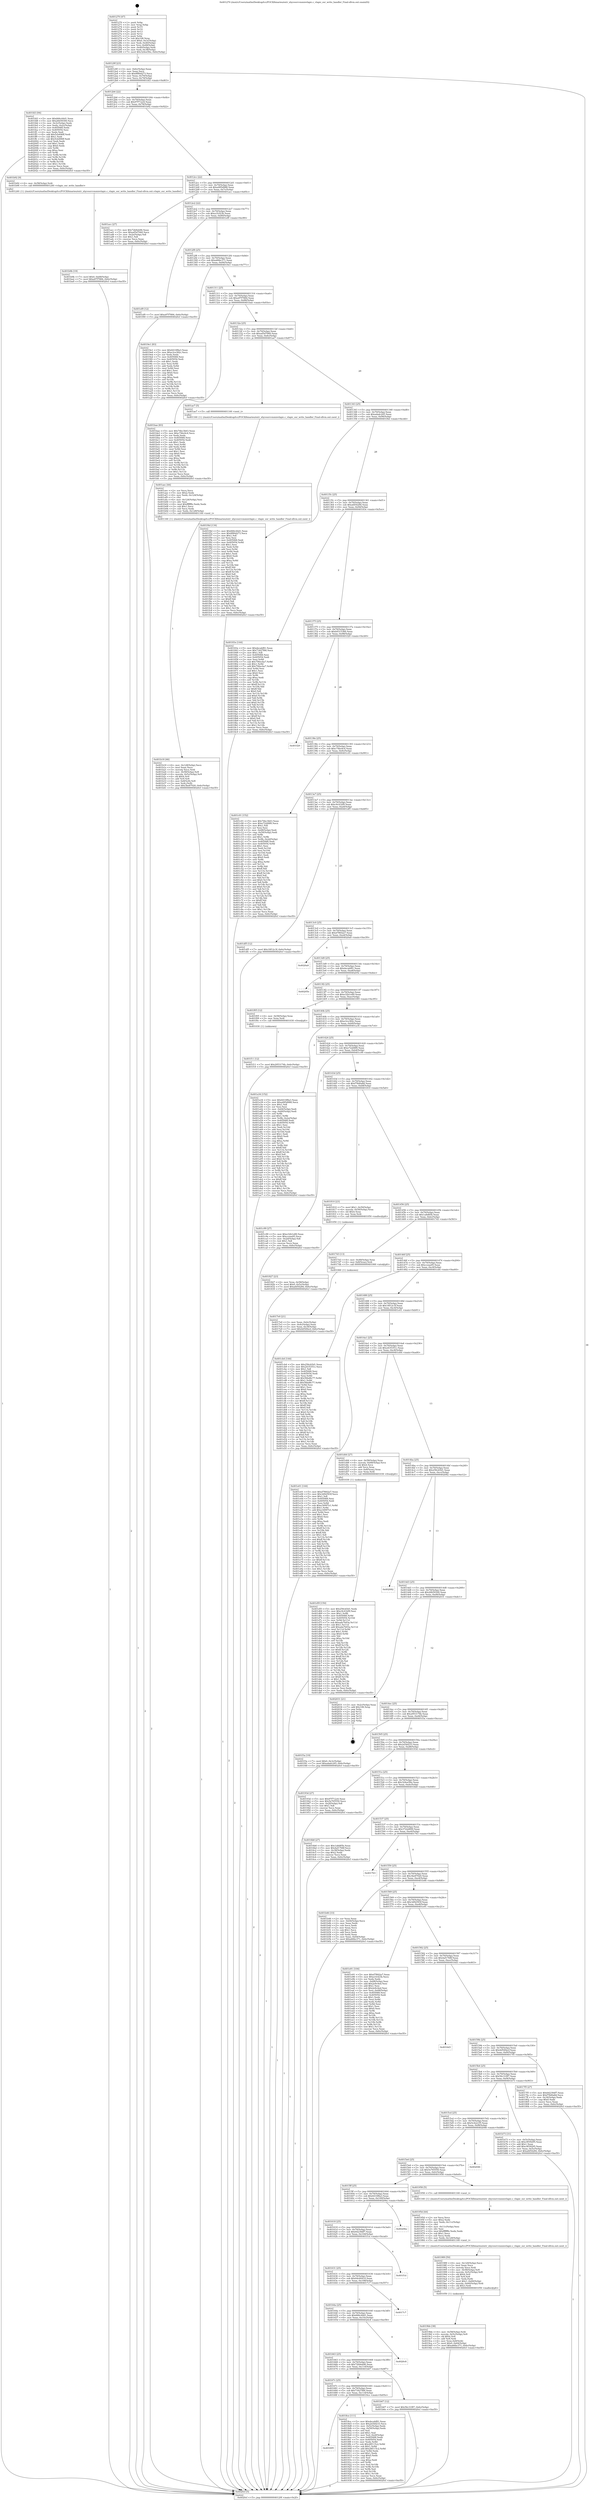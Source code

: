 digraph "0x401270" {
  label = "0x401270 (/mnt/c/Users/mathe/Desktop/tcc/POCII/binaries/extr_xhyvesrcvmmiovlapic.c_vlapic_esr_write_handler_Final-ollvm.out::main(0))"
  labelloc = "t"
  node[shape=record]

  Entry [label="",width=0.3,height=0.3,shape=circle,fillcolor=black,style=filled]
  "0x40129f" [label="{
     0x40129f [23]\l
     | [instrs]\l
     &nbsp;&nbsp;0x40129f \<+3\>: mov -0x6c(%rbp),%eax\l
     &nbsp;&nbsp;0x4012a2 \<+2\>: mov %eax,%ecx\l
     &nbsp;&nbsp;0x4012a4 \<+6\>: sub $0x8f80d273,%ecx\l
     &nbsp;&nbsp;0x4012aa \<+3\>: mov %eax,-0x70(%rbp)\l
     &nbsp;&nbsp;0x4012ad \<+3\>: mov %ecx,-0x74(%rbp)\l
     &nbsp;&nbsp;0x4012b0 \<+6\>: je 0000000000401fd3 \<main+0xd63\>\l
  }"]
  "0x401fd3" [label="{
     0x401fd3 [94]\l
     | [instrs]\l
     &nbsp;&nbsp;0x401fd3 \<+5\>: mov $0x666c44d1,%eax\l
     &nbsp;&nbsp;0x401fd8 \<+5\>: mov $0x26b59300,%ecx\l
     &nbsp;&nbsp;0x401fdd \<+3\>: mov -0x3c(%rbp),%edx\l
     &nbsp;&nbsp;0x401fe0 \<+3\>: mov %edx,-0x2c(%rbp)\l
     &nbsp;&nbsp;0x401fe3 \<+7\>: mov 0x405068,%edx\l
     &nbsp;&nbsp;0x401fea \<+7\>: mov 0x405054,%esi\l
     &nbsp;&nbsp;0x401ff1 \<+2\>: mov %edx,%edi\l
     &nbsp;&nbsp;0x401ff3 \<+6\>: add $0x5cb496ff,%edi\l
     &nbsp;&nbsp;0x401ff9 \<+3\>: sub $0x1,%edi\l
     &nbsp;&nbsp;0x401ffc \<+6\>: sub $0x5cb496ff,%edi\l
     &nbsp;&nbsp;0x402002 \<+3\>: imul %edi,%edx\l
     &nbsp;&nbsp;0x402005 \<+3\>: and $0x1,%edx\l
     &nbsp;&nbsp;0x402008 \<+3\>: cmp $0x0,%edx\l
     &nbsp;&nbsp;0x40200b \<+4\>: sete %r8b\l
     &nbsp;&nbsp;0x40200f \<+3\>: cmp $0xa,%esi\l
     &nbsp;&nbsp;0x402012 \<+4\>: setl %r9b\l
     &nbsp;&nbsp;0x402016 \<+3\>: mov %r8b,%r10b\l
     &nbsp;&nbsp;0x402019 \<+3\>: and %r9b,%r10b\l
     &nbsp;&nbsp;0x40201c \<+3\>: xor %r9b,%r8b\l
     &nbsp;&nbsp;0x40201f \<+3\>: or %r8b,%r10b\l
     &nbsp;&nbsp;0x402022 \<+4\>: test $0x1,%r10b\l
     &nbsp;&nbsp;0x402026 \<+3\>: cmovne %ecx,%eax\l
     &nbsp;&nbsp;0x402029 \<+3\>: mov %eax,-0x6c(%rbp)\l
     &nbsp;&nbsp;0x40202c \<+5\>: jmp 00000000004020cf \<main+0xe5f\>\l
  }"]
  "0x4012b6" [label="{
     0x4012b6 [22]\l
     | [instrs]\l
     &nbsp;&nbsp;0x4012b6 \<+5\>: jmp 00000000004012bb \<main+0x4b\>\l
     &nbsp;&nbsp;0x4012bb \<+3\>: mov -0x70(%rbp),%eax\l
     &nbsp;&nbsp;0x4012be \<+5\>: sub $0x97f712c6,%eax\l
     &nbsp;&nbsp;0x4012c3 \<+3\>: mov %eax,-0x78(%rbp)\l
     &nbsp;&nbsp;0x4012c6 \<+6\>: je 0000000000401b92 \<main+0x922\>\l
  }"]
  Exit [label="",width=0.3,height=0.3,shape=circle,fillcolor=black,style=filled,peripheries=2]
  "0x401b92" [label="{
     0x401b92 [9]\l
     | [instrs]\l
     &nbsp;&nbsp;0x401b92 \<+4\>: mov -0x58(%rbp),%rdi\l
     &nbsp;&nbsp;0x401b96 \<+5\>: call 0000000000401240 \<vlapic_esr_write_handler\>\l
     | [calls]\l
     &nbsp;&nbsp;0x401240 \{1\} (/mnt/c/Users/mathe/Desktop/tcc/POCII/binaries/extr_xhyvesrcvmmiovlapic.c_vlapic_esr_write_handler_Final-ollvm.out::vlapic_esr_write_handler)\l
  }"]
  "0x4012cc" [label="{
     0x4012cc [22]\l
     | [instrs]\l
     &nbsp;&nbsp;0x4012cc \<+5\>: jmp 00000000004012d1 \<main+0x61\>\l
     &nbsp;&nbsp;0x4012d1 \<+3\>: mov -0x70(%rbp),%eax\l
     &nbsp;&nbsp;0x4012d4 \<+5\>: sub $0xa085d988,%eax\l
     &nbsp;&nbsp;0x4012d9 \<+3\>: mov %eax,-0x7c(%rbp)\l
     &nbsp;&nbsp;0x4012dc \<+6\>: je 0000000000401acc \<main+0x85c\>\l
  }"]
  "0x401f11" [label="{
     0x401f11 [12]\l
     | [instrs]\l
     &nbsp;&nbsp;0x401f11 \<+7\>: movl $0x2953174b,-0x6c(%rbp)\l
     &nbsp;&nbsp;0x401f18 \<+5\>: jmp 00000000004020cf \<main+0xe5f\>\l
  }"]
  "0x401acc" [label="{
     0x401acc [27]\l
     | [instrs]\l
     &nbsp;&nbsp;0x401acc \<+5\>: mov $0x72b9eb96,%eax\l
     &nbsp;&nbsp;0x401ad1 \<+5\>: mov $0xad5d7060,%ecx\l
     &nbsp;&nbsp;0x401ad6 \<+3\>: mov -0x2e(%rbp),%dl\l
     &nbsp;&nbsp;0x401ad9 \<+3\>: test $0x1,%dl\l
     &nbsp;&nbsp;0x401adc \<+3\>: cmovne %ecx,%eax\l
     &nbsp;&nbsp;0x401adf \<+3\>: mov %eax,-0x6c(%rbp)\l
     &nbsp;&nbsp;0x401ae2 \<+5\>: jmp 00000000004020cf \<main+0xe5f\>\l
  }"]
  "0x4012e2" [label="{
     0x4012e2 [22]\l
     | [instrs]\l
     &nbsp;&nbsp;0x4012e2 \<+5\>: jmp 00000000004012e7 \<main+0x77\>\l
     &nbsp;&nbsp;0x4012e7 \<+3\>: mov -0x70(%rbp),%eax\l
     &nbsp;&nbsp;0x4012ea \<+5\>: sub $0xa1fcf23b,%eax\l
     &nbsp;&nbsp;0x4012ef \<+3\>: mov %eax,-0x80(%rbp)\l
     &nbsp;&nbsp;0x4012f2 \<+6\>: je 0000000000401ef9 \<main+0xc89\>\l
  }"]
  "0x401d5f" [label="{
     0x401d5f [150]\l
     | [instrs]\l
     &nbsp;&nbsp;0x401d5f \<+5\>: mov $0x256cb5d1,%edx\l
     &nbsp;&nbsp;0x401d64 \<+5\>: mov $0xc9c432f9,%esi\l
     &nbsp;&nbsp;0x401d69 \<+3\>: mov $0x1,%r8b\l
     &nbsp;&nbsp;0x401d6c \<+8\>: mov 0x405068,%r9d\l
     &nbsp;&nbsp;0x401d74 \<+8\>: mov 0x405054,%r10d\l
     &nbsp;&nbsp;0x401d7c \<+3\>: mov %r9d,%r11d\l
     &nbsp;&nbsp;0x401d7f \<+7\>: sub $0xada7b93a,%r11d\l
     &nbsp;&nbsp;0x401d86 \<+4\>: sub $0x1,%r11d\l
     &nbsp;&nbsp;0x401d8a \<+7\>: add $0xada7b93a,%r11d\l
     &nbsp;&nbsp;0x401d91 \<+4\>: imul %r11d,%r9d\l
     &nbsp;&nbsp;0x401d95 \<+4\>: and $0x1,%r9d\l
     &nbsp;&nbsp;0x401d99 \<+4\>: cmp $0x0,%r9d\l
     &nbsp;&nbsp;0x401d9d \<+3\>: sete %bl\l
     &nbsp;&nbsp;0x401da0 \<+4\>: cmp $0xa,%r10d\l
     &nbsp;&nbsp;0x401da4 \<+4\>: setl %r14b\l
     &nbsp;&nbsp;0x401da8 \<+3\>: mov %bl,%r15b\l
     &nbsp;&nbsp;0x401dab \<+4\>: xor $0xff,%r15b\l
     &nbsp;&nbsp;0x401daf \<+3\>: mov %r14b,%r12b\l
     &nbsp;&nbsp;0x401db2 \<+4\>: xor $0xff,%r12b\l
     &nbsp;&nbsp;0x401db6 \<+4\>: xor $0x1,%r8b\l
     &nbsp;&nbsp;0x401dba \<+3\>: mov %r15b,%r13b\l
     &nbsp;&nbsp;0x401dbd \<+4\>: and $0xff,%r13b\l
     &nbsp;&nbsp;0x401dc1 \<+3\>: and %r8b,%bl\l
     &nbsp;&nbsp;0x401dc4 \<+3\>: mov %r12b,%al\l
     &nbsp;&nbsp;0x401dc7 \<+2\>: and $0xff,%al\l
     &nbsp;&nbsp;0x401dc9 \<+3\>: and %r8b,%r14b\l
     &nbsp;&nbsp;0x401dcc \<+3\>: or %bl,%r13b\l
     &nbsp;&nbsp;0x401dcf \<+3\>: or %r14b,%al\l
     &nbsp;&nbsp;0x401dd2 \<+3\>: xor %al,%r13b\l
     &nbsp;&nbsp;0x401dd5 \<+3\>: or %r12b,%r15b\l
     &nbsp;&nbsp;0x401dd8 \<+4\>: xor $0xff,%r15b\l
     &nbsp;&nbsp;0x401ddc \<+4\>: or $0x1,%r8b\l
     &nbsp;&nbsp;0x401de0 \<+3\>: and %r8b,%r15b\l
     &nbsp;&nbsp;0x401de3 \<+3\>: or %r15b,%r13b\l
     &nbsp;&nbsp;0x401de6 \<+4\>: test $0x1,%r13b\l
     &nbsp;&nbsp;0x401dea \<+3\>: cmovne %esi,%edx\l
     &nbsp;&nbsp;0x401ded \<+3\>: mov %edx,-0x6c(%rbp)\l
     &nbsp;&nbsp;0x401df0 \<+5\>: jmp 00000000004020cf \<main+0xe5f\>\l
  }"]
  "0x401ef9" [label="{
     0x401ef9 [12]\l
     | [instrs]\l
     &nbsp;&nbsp;0x401ef9 \<+7\>: movl $0xa97f7884,-0x6c(%rbp)\l
     &nbsp;&nbsp;0x401f00 \<+5\>: jmp 00000000004020cf \<main+0xe5f\>\l
  }"]
  "0x4012f8" [label="{
     0x4012f8 [25]\l
     | [instrs]\l
     &nbsp;&nbsp;0x4012f8 \<+5\>: jmp 00000000004012fd \<main+0x8d\>\l
     &nbsp;&nbsp;0x4012fd \<+3\>: mov -0x70(%rbp),%eax\l
     &nbsp;&nbsp;0x401300 \<+5\>: sub $0xa66bc371,%eax\l
     &nbsp;&nbsp;0x401305 \<+6\>: mov %eax,-0x84(%rbp)\l
     &nbsp;&nbsp;0x40130b \<+6\>: je 00000000004019e1 \<main+0x771\>\l
  }"]
  "0x401b9b" [label="{
     0x401b9b [19]\l
     | [instrs]\l
     &nbsp;&nbsp;0x401b9b \<+7\>: movl $0x0,-0x68(%rbp)\l
     &nbsp;&nbsp;0x401ba2 \<+7\>: movl $0xa97f7884,-0x6c(%rbp)\l
     &nbsp;&nbsp;0x401ba9 \<+5\>: jmp 00000000004020cf \<main+0xe5f\>\l
  }"]
  "0x4019e1" [label="{
     0x4019e1 [83]\l
     | [instrs]\l
     &nbsp;&nbsp;0x4019e1 \<+5\>: mov $0x6410f8a3,%eax\l
     &nbsp;&nbsp;0x4019e6 \<+5\>: mov $0xe3ce382c,%ecx\l
     &nbsp;&nbsp;0x4019eb \<+2\>: xor %edx,%edx\l
     &nbsp;&nbsp;0x4019ed \<+7\>: mov 0x405068,%esi\l
     &nbsp;&nbsp;0x4019f4 \<+7\>: mov 0x405054,%edi\l
     &nbsp;&nbsp;0x4019fb \<+3\>: sub $0x1,%edx\l
     &nbsp;&nbsp;0x4019fe \<+3\>: mov %esi,%r8d\l
     &nbsp;&nbsp;0x401a01 \<+3\>: add %edx,%r8d\l
     &nbsp;&nbsp;0x401a04 \<+4\>: imul %r8d,%esi\l
     &nbsp;&nbsp;0x401a08 \<+3\>: and $0x1,%esi\l
     &nbsp;&nbsp;0x401a0b \<+3\>: cmp $0x0,%esi\l
     &nbsp;&nbsp;0x401a0e \<+4\>: sete %r9b\l
     &nbsp;&nbsp;0x401a12 \<+3\>: cmp $0xa,%edi\l
     &nbsp;&nbsp;0x401a15 \<+4\>: setl %r10b\l
     &nbsp;&nbsp;0x401a19 \<+3\>: mov %r9b,%r11b\l
     &nbsp;&nbsp;0x401a1c \<+3\>: and %r10b,%r11b\l
     &nbsp;&nbsp;0x401a1f \<+3\>: xor %r10b,%r9b\l
     &nbsp;&nbsp;0x401a22 \<+3\>: or %r9b,%r11b\l
     &nbsp;&nbsp;0x401a25 \<+4\>: test $0x1,%r11b\l
     &nbsp;&nbsp;0x401a29 \<+3\>: cmovne %ecx,%eax\l
     &nbsp;&nbsp;0x401a2c \<+3\>: mov %eax,-0x6c(%rbp)\l
     &nbsp;&nbsp;0x401a2f \<+5\>: jmp 00000000004020cf \<main+0xe5f\>\l
  }"]
  "0x401311" [label="{
     0x401311 [25]\l
     | [instrs]\l
     &nbsp;&nbsp;0x401311 \<+5\>: jmp 0000000000401316 \<main+0xa6\>\l
     &nbsp;&nbsp;0x401316 \<+3\>: mov -0x70(%rbp),%eax\l
     &nbsp;&nbsp;0x401319 \<+5\>: sub $0xa97f7884,%eax\l
     &nbsp;&nbsp;0x40131e \<+6\>: mov %eax,-0x88(%rbp)\l
     &nbsp;&nbsp;0x401324 \<+6\>: je 0000000000401bae \<main+0x93e\>\l
  }"]
  "0x401b18" [label="{
     0x401b18 [46]\l
     | [instrs]\l
     &nbsp;&nbsp;0x401b18 \<+6\>: mov -0x128(%rbp),%ecx\l
     &nbsp;&nbsp;0x401b1e \<+3\>: imul %eax,%ecx\l
     &nbsp;&nbsp;0x401b21 \<+3\>: movslq %ecx,%rdi\l
     &nbsp;&nbsp;0x401b24 \<+4\>: mov -0x58(%rbp),%r8\l
     &nbsp;&nbsp;0x401b28 \<+4\>: movslq -0x5c(%rbp),%r9\l
     &nbsp;&nbsp;0x401b2c \<+4\>: shl $0x4,%r9\l
     &nbsp;&nbsp;0x401b30 \<+3\>: add %r9,%r8\l
     &nbsp;&nbsp;0x401b33 \<+4\>: mov 0x8(%r8),%r8\l
     &nbsp;&nbsp;0x401b37 \<+3\>: mov %rdi,(%r8)\l
     &nbsp;&nbsp;0x401b3a \<+7\>: movl $0x3be87020,-0x6c(%rbp)\l
     &nbsp;&nbsp;0x401b41 \<+5\>: jmp 00000000004020cf \<main+0xe5f\>\l
  }"]
  "0x401bae" [label="{
     0x401bae [83]\l
     | [instrs]\l
     &nbsp;&nbsp;0x401bae \<+5\>: mov $0x74bc3b63,%eax\l
     &nbsp;&nbsp;0x401bb3 \<+5\>: mov $0xc74bc6c4,%ecx\l
     &nbsp;&nbsp;0x401bb8 \<+2\>: xor %edx,%edx\l
     &nbsp;&nbsp;0x401bba \<+7\>: mov 0x405068,%esi\l
     &nbsp;&nbsp;0x401bc1 \<+7\>: mov 0x405054,%edi\l
     &nbsp;&nbsp;0x401bc8 \<+3\>: sub $0x1,%edx\l
     &nbsp;&nbsp;0x401bcb \<+3\>: mov %esi,%r8d\l
     &nbsp;&nbsp;0x401bce \<+3\>: add %edx,%r8d\l
     &nbsp;&nbsp;0x401bd1 \<+4\>: imul %r8d,%esi\l
     &nbsp;&nbsp;0x401bd5 \<+3\>: and $0x1,%esi\l
     &nbsp;&nbsp;0x401bd8 \<+3\>: cmp $0x0,%esi\l
     &nbsp;&nbsp;0x401bdb \<+4\>: sete %r9b\l
     &nbsp;&nbsp;0x401bdf \<+3\>: cmp $0xa,%edi\l
     &nbsp;&nbsp;0x401be2 \<+4\>: setl %r10b\l
     &nbsp;&nbsp;0x401be6 \<+3\>: mov %r9b,%r11b\l
     &nbsp;&nbsp;0x401be9 \<+3\>: and %r10b,%r11b\l
     &nbsp;&nbsp;0x401bec \<+3\>: xor %r10b,%r9b\l
     &nbsp;&nbsp;0x401bef \<+3\>: or %r9b,%r11b\l
     &nbsp;&nbsp;0x401bf2 \<+4\>: test $0x1,%r11b\l
     &nbsp;&nbsp;0x401bf6 \<+3\>: cmovne %ecx,%eax\l
     &nbsp;&nbsp;0x401bf9 \<+3\>: mov %eax,-0x6c(%rbp)\l
     &nbsp;&nbsp;0x401bfc \<+5\>: jmp 00000000004020cf \<main+0xe5f\>\l
  }"]
  "0x40132a" [label="{
     0x40132a [25]\l
     | [instrs]\l
     &nbsp;&nbsp;0x40132a \<+5\>: jmp 000000000040132f \<main+0xbf\>\l
     &nbsp;&nbsp;0x40132f \<+3\>: mov -0x70(%rbp),%eax\l
     &nbsp;&nbsp;0x401332 \<+5\>: sub $0xad5d7060,%eax\l
     &nbsp;&nbsp;0x401337 \<+6\>: mov %eax,-0x8c(%rbp)\l
     &nbsp;&nbsp;0x40133d \<+6\>: je 0000000000401ae7 \<main+0x877\>\l
  }"]
  "0x401aec" [label="{
     0x401aec [44]\l
     | [instrs]\l
     &nbsp;&nbsp;0x401aec \<+2\>: xor %ecx,%ecx\l
     &nbsp;&nbsp;0x401aee \<+5\>: mov $0x2,%edx\l
     &nbsp;&nbsp;0x401af3 \<+6\>: mov %edx,-0x124(%rbp)\l
     &nbsp;&nbsp;0x401af9 \<+1\>: cltd\l
     &nbsp;&nbsp;0x401afa \<+6\>: mov -0x124(%rbp),%esi\l
     &nbsp;&nbsp;0x401b00 \<+2\>: idiv %esi\l
     &nbsp;&nbsp;0x401b02 \<+6\>: imul $0xfffffffe,%edx,%edx\l
     &nbsp;&nbsp;0x401b08 \<+3\>: sub $0x1,%ecx\l
     &nbsp;&nbsp;0x401b0b \<+2\>: sub %ecx,%edx\l
     &nbsp;&nbsp;0x401b0d \<+6\>: mov %edx,-0x128(%rbp)\l
     &nbsp;&nbsp;0x401b13 \<+5\>: call 0000000000401160 \<next_i\>\l
     | [calls]\l
     &nbsp;&nbsp;0x401160 \{1\} (/mnt/c/Users/mathe/Desktop/tcc/POCII/binaries/extr_xhyvesrcvmmiovlapic.c_vlapic_esr_write_handler_Final-ollvm.out::next_i)\l
  }"]
  "0x401ae7" [label="{
     0x401ae7 [5]\l
     | [instrs]\l
     &nbsp;&nbsp;0x401ae7 \<+5\>: call 0000000000401160 \<next_i\>\l
     | [calls]\l
     &nbsp;&nbsp;0x401160 \{1\} (/mnt/c/Users/mathe/Desktop/tcc/POCII/binaries/extr_xhyvesrcvmmiovlapic.c_vlapic_esr_write_handler_Final-ollvm.out::next_i)\l
  }"]
  "0x401343" [label="{
     0x401343 [25]\l
     | [instrs]\l
     &nbsp;&nbsp;0x401343 \<+5\>: jmp 0000000000401348 \<main+0xd8\>\l
     &nbsp;&nbsp;0x401348 \<+3\>: mov -0x70(%rbp),%eax\l
     &nbsp;&nbsp;0x40134b \<+5\>: sub $0xadadc245,%eax\l
     &nbsp;&nbsp;0x401350 \<+6\>: mov %eax,-0x90(%rbp)\l
     &nbsp;&nbsp;0x401356 \<+6\>: je 0000000000401f4d \<main+0xcdd\>\l
  }"]
  "0x4019bb" [label="{
     0x4019bb [38]\l
     | [instrs]\l
     &nbsp;&nbsp;0x4019bb \<+4\>: mov -0x58(%rbp),%rdi\l
     &nbsp;&nbsp;0x4019bf \<+4\>: movslq -0x5c(%rbp),%r8\l
     &nbsp;&nbsp;0x4019c3 \<+4\>: shl $0x4,%r8\l
     &nbsp;&nbsp;0x4019c7 \<+3\>: add %r8,%rdi\l
     &nbsp;&nbsp;0x4019ca \<+4\>: mov %rax,0x8(%rdi)\l
     &nbsp;&nbsp;0x4019ce \<+7\>: movl $0x0,-0x64(%rbp)\l
     &nbsp;&nbsp;0x4019d5 \<+7\>: movl $0xa66bc371,-0x6c(%rbp)\l
     &nbsp;&nbsp;0x4019dc \<+5\>: jmp 00000000004020cf \<main+0xe5f\>\l
  }"]
  "0x401f4d" [label="{
     0x401f4d [134]\l
     | [instrs]\l
     &nbsp;&nbsp;0x401f4d \<+5\>: mov $0x666c44d1,%eax\l
     &nbsp;&nbsp;0x401f52 \<+5\>: mov $0x8f80d273,%ecx\l
     &nbsp;&nbsp;0x401f57 \<+2\>: mov $0x1,%dl\l
     &nbsp;&nbsp;0x401f59 \<+2\>: xor %esi,%esi\l
     &nbsp;&nbsp;0x401f5b \<+7\>: mov 0x405068,%edi\l
     &nbsp;&nbsp;0x401f62 \<+8\>: mov 0x405054,%r8d\l
     &nbsp;&nbsp;0x401f6a \<+3\>: sub $0x1,%esi\l
     &nbsp;&nbsp;0x401f6d \<+3\>: mov %edi,%r9d\l
     &nbsp;&nbsp;0x401f70 \<+3\>: add %esi,%r9d\l
     &nbsp;&nbsp;0x401f73 \<+4\>: imul %r9d,%edi\l
     &nbsp;&nbsp;0x401f77 \<+3\>: and $0x1,%edi\l
     &nbsp;&nbsp;0x401f7a \<+3\>: cmp $0x0,%edi\l
     &nbsp;&nbsp;0x401f7d \<+4\>: sete %r10b\l
     &nbsp;&nbsp;0x401f81 \<+4\>: cmp $0xa,%r8d\l
     &nbsp;&nbsp;0x401f85 \<+4\>: setl %r11b\l
     &nbsp;&nbsp;0x401f89 \<+3\>: mov %r10b,%bl\l
     &nbsp;&nbsp;0x401f8c \<+3\>: xor $0xff,%bl\l
     &nbsp;&nbsp;0x401f8f \<+3\>: mov %r11b,%r14b\l
     &nbsp;&nbsp;0x401f92 \<+4\>: xor $0xff,%r14b\l
     &nbsp;&nbsp;0x401f96 \<+3\>: xor $0x0,%dl\l
     &nbsp;&nbsp;0x401f99 \<+3\>: mov %bl,%r15b\l
     &nbsp;&nbsp;0x401f9c \<+4\>: and $0x0,%r15b\l
     &nbsp;&nbsp;0x401fa0 \<+3\>: and %dl,%r10b\l
     &nbsp;&nbsp;0x401fa3 \<+3\>: mov %r14b,%r12b\l
     &nbsp;&nbsp;0x401fa6 \<+4\>: and $0x0,%r12b\l
     &nbsp;&nbsp;0x401faa \<+3\>: and %dl,%r11b\l
     &nbsp;&nbsp;0x401fad \<+3\>: or %r10b,%r15b\l
     &nbsp;&nbsp;0x401fb0 \<+3\>: or %r11b,%r12b\l
     &nbsp;&nbsp;0x401fb3 \<+3\>: xor %r12b,%r15b\l
     &nbsp;&nbsp;0x401fb6 \<+3\>: or %r14b,%bl\l
     &nbsp;&nbsp;0x401fb9 \<+3\>: xor $0xff,%bl\l
     &nbsp;&nbsp;0x401fbc \<+3\>: or $0x0,%dl\l
     &nbsp;&nbsp;0x401fbf \<+2\>: and %dl,%bl\l
     &nbsp;&nbsp;0x401fc1 \<+3\>: or %bl,%r15b\l
     &nbsp;&nbsp;0x401fc4 \<+4\>: test $0x1,%r15b\l
     &nbsp;&nbsp;0x401fc8 \<+3\>: cmovne %ecx,%eax\l
     &nbsp;&nbsp;0x401fcb \<+3\>: mov %eax,-0x6c(%rbp)\l
     &nbsp;&nbsp;0x401fce \<+5\>: jmp 00000000004020cf \<main+0xe5f\>\l
  }"]
  "0x40135c" [label="{
     0x40135c [25]\l
     | [instrs]\l
     &nbsp;&nbsp;0x40135c \<+5\>: jmp 0000000000401361 \<main+0xf1\>\l
     &nbsp;&nbsp;0x401361 \<+3\>: mov -0x70(%rbp),%eax\l
     &nbsp;&nbsp;0x401364 \<+5\>: sub $0xafd54284,%eax\l
     &nbsp;&nbsp;0x401369 \<+6\>: mov %eax,-0x94(%rbp)\l
     &nbsp;&nbsp;0x40136f \<+6\>: je 000000000040183e \<main+0x5ce\>\l
  }"]
  "0x401989" [label="{
     0x401989 [50]\l
     | [instrs]\l
     &nbsp;&nbsp;0x401989 \<+6\>: mov -0x120(%rbp),%ecx\l
     &nbsp;&nbsp;0x40198f \<+3\>: imul %eax,%ecx\l
     &nbsp;&nbsp;0x401992 \<+3\>: movslq %ecx,%rdi\l
     &nbsp;&nbsp;0x401995 \<+4\>: mov -0x58(%rbp),%r8\l
     &nbsp;&nbsp;0x401999 \<+4\>: movslq -0x5c(%rbp),%r9\l
     &nbsp;&nbsp;0x40199d \<+4\>: shl $0x4,%r9\l
     &nbsp;&nbsp;0x4019a1 \<+3\>: add %r9,%r8\l
     &nbsp;&nbsp;0x4019a4 \<+3\>: mov %rdi,(%r8)\l
     &nbsp;&nbsp;0x4019a7 \<+7\>: movl $0x1,-0x60(%rbp)\l
     &nbsp;&nbsp;0x4019ae \<+4\>: movslq -0x60(%rbp),%rdi\l
     &nbsp;&nbsp;0x4019b2 \<+4\>: shl $0x3,%rdi\l
     &nbsp;&nbsp;0x4019b6 \<+5\>: call 0000000000401050 \<malloc@plt\>\l
     | [calls]\l
     &nbsp;&nbsp;0x401050 \{1\} (unknown)\l
  }"]
  "0x40183e" [label="{
     0x40183e [144]\l
     | [instrs]\l
     &nbsp;&nbsp;0x40183e \<+5\>: mov $0xdecabf81,%eax\l
     &nbsp;&nbsp;0x401843 \<+5\>: mov $0x73427f66,%ecx\l
     &nbsp;&nbsp;0x401848 \<+2\>: mov $0x1,%dl\l
     &nbsp;&nbsp;0x40184a \<+7\>: mov 0x405068,%esi\l
     &nbsp;&nbsp;0x401851 \<+7\>: mov 0x405054,%edi\l
     &nbsp;&nbsp;0x401858 \<+3\>: mov %esi,%r8d\l
     &nbsp;&nbsp;0x40185b \<+7\>: sub $0x706ecba7,%r8d\l
     &nbsp;&nbsp;0x401862 \<+4\>: sub $0x1,%r8d\l
     &nbsp;&nbsp;0x401866 \<+7\>: add $0x706ecba7,%r8d\l
     &nbsp;&nbsp;0x40186d \<+4\>: imul %r8d,%esi\l
     &nbsp;&nbsp;0x401871 \<+3\>: and $0x1,%esi\l
     &nbsp;&nbsp;0x401874 \<+3\>: cmp $0x0,%esi\l
     &nbsp;&nbsp;0x401877 \<+4\>: sete %r9b\l
     &nbsp;&nbsp;0x40187b \<+3\>: cmp $0xa,%edi\l
     &nbsp;&nbsp;0x40187e \<+4\>: setl %r10b\l
     &nbsp;&nbsp;0x401882 \<+3\>: mov %r9b,%r11b\l
     &nbsp;&nbsp;0x401885 \<+4\>: xor $0xff,%r11b\l
     &nbsp;&nbsp;0x401889 \<+3\>: mov %r10b,%bl\l
     &nbsp;&nbsp;0x40188c \<+3\>: xor $0xff,%bl\l
     &nbsp;&nbsp;0x40188f \<+3\>: xor $0x0,%dl\l
     &nbsp;&nbsp;0x401892 \<+3\>: mov %r11b,%r14b\l
     &nbsp;&nbsp;0x401895 \<+4\>: and $0x0,%r14b\l
     &nbsp;&nbsp;0x401899 \<+3\>: and %dl,%r9b\l
     &nbsp;&nbsp;0x40189c \<+3\>: mov %bl,%r15b\l
     &nbsp;&nbsp;0x40189f \<+4\>: and $0x0,%r15b\l
     &nbsp;&nbsp;0x4018a3 \<+3\>: and %dl,%r10b\l
     &nbsp;&nbsp;0x4018a6 \<+3\>: or %r9b,%r14b\l
     &nbsp;&nbsp;0x4018a9 \<+3\>: or %r10b,%r15b\l
     &nbsp;&nbsp;0x4018ac \<+3\>: xor %r15b,%r14b\l
     &nbsp;&nbsp;0x4018af \<+3\>: or %bl,%r11b\l
     &nbsp;&nbsp;0x4018b2 \<+4\>: xor $0xff,%r11b\l
     &nbsp;&nbsp;0x4018b6 \<+3\>: or $0x0,%dl\l
     &nbsp;&nbsp;0x4018b9 \<+3\>: and %dl,%r11b\l
     &nbsp;&nbsp;0x4018bc \<+3\>: or %r11b,%r14b\l
     &nbsp;&nbsp;0x4018bf \<+4\>: test $0x1,%r14b\l
     &nbsp;&nbsp;0x4018c3 \<+3\>: cmovne %ecx,%eax\l
     &nbsp;&nbsp;0x4018c6 \<+3\>: mov %eax,-0x6c(%rbp)\l
     &nbsp;&nbsp;0x4018c9 \<+5\>: jmp 00000000004020cf \<main+0xe5f\>\l
  }"]
  "0x401375" [label="{
     0x401375 [25]\l
     | [instrs]\l
     &nbsp;&nbsp;0x401375 \<+5\>: jmp 000000000040137a \<main+0x10a\>\l
     &nbsp;&nbsp;0x40137a \<+3\>: mov -0x70(%rbp),%eax\l
     &nbsp;&nbsp;0x40137d \<+5\>: sub $0xb9315366,%eax\l
     &nbsp;&nbsp;0x401382 \<+6\>: mov %eax,-0x98(%rbp)\l
     &nbsp;&nbsp;0x401388 \<+6\>: je 0000000000401f29 \<main+0xcb9\>\l
  }"]
  "0x40195d" [label="{
     0x40195d [44]\l
     | [instrs]\l
     &nbsp;&nbsp;0x40195d \<+2\>: xor %ecx,%ecx\l
     &nbsp;&nbsp;0x40195f \<+5\>: mov $0x2,%edx\l
     &nbsp;&nbsp;0x401964 \<+6\>: mov %edx,-0x11c(%rbp)\l
     &nbsp;&nbsp;0x40196a \<+1\>: cltd\l
     &nbsp;&nbsp;0x40196b \<+6\>: mov -0x11c(%rbp),%esi\l
     &nbsp;&nbsp;0x401971 \<+2\>: idiv %esi\l
     &nbsp;&nbsp;0x401973 \<+6\>: imul $0xfffffffe,%edx,%edx\l
     &nbsp;&nbsp;0x401979 \<+3\>: sub $0x1,%ecx\l
     &nbsp;&nbsp;0x40197c \<+2\>: sub %ecx,%edx\l
     &nbsp;&nbsp;0x40197e \<+6\>: mov %edx,-0x120(%rbp)\l
     &nbsp;&nbsp;0x401984 \<+5\>: call 0000000000401160 \<next_i\>\l
     | [calls]\l
     &nbsp;&nbsp;0x401160 \{1\} (/mnt/c/Users/mathe/Desktop/tcc/POCII/binaries/extr_xhyvesrcvmmiovlapic.c_vlapic_esr_write_handler_Final-ollvm.out::next_i)\l
  }"]
  "0x401f29" [label="{
     0x401f29\l
  }", style=dashed]
  "0x40138e" [label="{
     0x40138e [25]\l
     | [instrs]\l
     &nbsp;&nbsp;0x40138e \<+5\>: jmp 0000000000401393 \<main+0x123\>\l
     &nbsp;&nbsp;0x401393 \<+3\>: mov -0x70(%rbp),%eax\l
     &nbsp;&nbsp;0x401396 \<+5\>: sub $0xc74bc6c4,%eax\l
     &nbsp;&nbsp;0x40139b \<+6\>: mov %eax,-0x9c(%rbp)\l
     &nbsp;&nbsp;0x4013a1 \<+6\>: je 0000000000401c01 \<main+0x991\>\l
  }"]
  "0x401695" [label="{
     0x401695\l
  }", style=dashed]
  "0x401c01" [label="{
     0x401c01 [152]\l
     | [instrs]\l
     &nbsp;&nbsp;0x401c01 \<+5\>: mov $0x74bc3b63,%eax\l
     &nbsp;&nbsp;0x401c06 \<+5\>: mov $0xe72268f0,%ecx\l
     &nbsp;&nbsp;0x401c0b \<+2\>: mov $0x1,%dl\l
     &nbsp;&nbsp;0x401c0d \<+2\>: xor %esi,%esi\l
     &nbsp;&nbsp;0x401c0f \<+3\>: mov -0x68(%rbp),%edi\l
     &nbsp;&nbsp;0x401c12 \<+3\>: cmp -0x50(%rbp),%edi\l
     &nbsp;&nbsp;0x401c15 \<+4\>: setl %r8b\l
     &nbsp;&nbsp;0x401c19 \<+4\>: and $0x1,%r8b\l
     &nbsp;&nbsp;0x401c1d \<+4\>: mov %r8b,-0x2d(%rbp)\l
     &nbsp;&nbsp;0x401c21 \<+7\>: mov 0x405068,%edi\l
     &nbsp;&nbsp;0x401c28 \<+8\>: mov 0x405054,%r9d\l
     &nbsp;&nbsp;0x401c30 \<+3\>: sub $0x1,%esi\l
     &nbsp;&nbsp;0x401c33 \<+3\>: mov %edi,%r10d\l
     &nbsp;&nbsp;0x401c36 \<+3\>: add %esi,%r10d\l
     &nbsp;&nbsp;0x401c39 \<+4\>: imul %r10d,%edi\l
     &nbsp;&nbsp;0x401c3d \<+3\>: and $0x1,%edi\l
     &nbsp;&nbsp;0x401c40 \<+3\>: cmp $0x0,%edi\l
     &nbsp;&nbsp;0x401c43 \<+4\>: sete %r8b\l
     &nbsp;&nbsp;0x401c47 \<+4\>: cmp $0xa,%r9d\l
     &nbsp;&nbsp;0x401c4b \<+4\>: setl %r11b\l
     &nbsp;&nbsp;0x401c4f \<+3\>: mov %r8b,%bl\l
     &nbsp;&nbsp;0x401c52 \<+3\>: xor $0xff,%bl\l
     &nbsp;&nbsp;0x401c55 \<+3\>: mov %r11b,%r14b\l
     &nbsp;&nbsp;0x401c58 \<+4\>: xor $0xff,%r14b\l
     &nbsp;&nbsp;0x401c5c \<+3\>: xor $0x0,%dl\l
     &nbsp;&nbsp;0x401c5f \<+3\>: mov %bl,%r15b\l
     &nbsp;&nbsp;0x401c62 \<+4\>: and $0x0,%r15b\l
     &nbsp;&nbsp;0x401c66 \<+3\>: and %dl,%r8b\l
     &nbsp;&nbsp;0x401c69 \<+3\>: mov %r14b,%r12b\l
     &nbsp;&nbsp;0x401c6c \<+4\>: and $0x0,%r12b\l
     &nbsp;&nbsp;0x401c70 \<+3\>: and %dl,%r11b\l
     &nbsp;&nbsp;0x401c73 \<+3\>: or %r8b,%r15b\l
     &nbsp;&nbsp;0x401c76 \<+3\>: or %r11b,%r12b\l
     &nbsp;&nbsp;0x401c79 \<+3\>: xor %r12b,%r15b\l
     &nbsp;&nbsp;0x401c7c \<+3\>: or %r14b,%bl\l
     &nbsp;&nbsp;0x401c7f \<+3\>: xor $0xff,%bl\l
     &nbsp;&nbsp;0x401c82 \<+3\>: or $0x0,%dl\l
     &nbsp;&nbsp;0x401c85 \<+2\>: and %dl,%bl\l
     &nbsp;&nbsp;0x401c87 \<+3\>: or %bl,%r15b\l
     &nbsp;&nbsp;0x401c8a \<+4\>: test $0x1,%r15b\l
     &nbsp;&nbsp;0x401c8e \<+3\>: cmovne %ecx,%eax\l
     &nbsp;&nbsp;0x401c91 \<+3\>: mov %eax,-0x6c(%rbp)\l
     &nbsp;&nbsp;0x401c94 \<+5\>: jmp 00000000004020cf \<main+0xe5f\>\l
  }"]
  "0x4013a7" [label="{
     0x4013a7 [25]\l
     | [instrs]\l
     &nbsp;&nbsp;0x4013a7 \<+5\>: jmp 00000000004013ac \<main+0x13c\>\l
     &nbsp;&nbsp;0x4013ac \<+3\>: mov -0x70(%rbp),%eax\l
     &nbsp;&nbsp;0x4013af \<+5\>: sub $0xc9c432f9,%eax\l
     &nbsp;&nbsp;0x4013b4 \<+6\>: mov %eax,-0xa0(%rbp)\l
     &nbsp;&nbsp;0x4013ba \<+6\>: je 0000000000401df5 \<main+0xb85\>\l
  }"]
  "0x4018ce" [label="{
     0x4018ce [111]\l
     | [instrs]\l
     &nbsp;&nbsp;0x4018ce \<+5\>: mov $0xdecabf81,%eax\l
     &nbsp;&nbsp;0x4018d3 \<+5\>: mov $0x2d3bf233,%ecx\l
     &nbsp;&nbsp;0x4018d8 \<+3\>: mov -0x5c(%rbp),%edx\l
     &nbsp;&nbsp;0x4018db \<+3\>: cmp -0x50(%rbp),%edx\l
     &nbsp;&nbsp;0x4018de \<+4\>: setl %sil\l
     &nbsp;&nbsp;0x4018e2 \<+4\>: and $0x1,%sil\l
     &nbsp;&nbsp;0x4018e6 \<+4\>: mov %sil,-0x2f(%rbp)\l
     &nbsp;&nbsp;0x4018ea \<+7\>: mov 0x405068,%edx\l
     &nbsp;&nbsp;0x4018f1 \<+7\>: mov 0x405054,%edi\l
     &nbsp;&nbsp;0x4018f8 \<+3\>: mov %edx,%r8d\l
     &nbsp;&nbsp;0x4018fb \<+7\>: sub $0x28f115c2,%r8d\l
     &nbsp;&nbsp;0x401902 \<+4\>: sub $0x1,%r8d\l
     &nbsp;&nbsp;0x401906 \<+7\>: add $0x28f115c2,%r8d\l
     &nbsp;&nbsp;0x40190d \<+4\>: imul %r8d,%edx\l
     &nbsp;&nbsp;0x401911 \<+3\>: and $0x1,%edx\l
     &nbsp;&nbsp;0x401914 \<+3\>: cmp $0x0,%edx\l
     &nbsp;&nbsp;0x401917 \<+4\>: sete %sil\l
     &nbsp;&nbsp;0x40191b \<+3\>: cmp $0xa,%edi\l
     &nbsp;&nbsp;0x40191e \<+4\>: setl %r9b\l
     &nbsp;&nbsp;0x401922 \<+3\>: mov %sil,%r10b\l
     &nbsp;&nbsp;0x401925 \<+3\>: and %r9b,%r10b\l
     &nbsp;&nbsp;0x401928 \<+3\>: xor %r9b,%sil\l
     &nbsp;&nbsp;0x40192b \<+3\>: or %sil,%r10b\l
     &nbsp;&nbsp;0x40192e \<+4\>: test $0x1,%r10b\l
     &nbsp;&nbsp;0x401932 \<+3\>: cmovne %ecx,%eax\l
     &nbsp;&nbsp;0x401935 \<+3\>: mov %eax,-0x6c(%rbp)\l
     &nbsp;&nbsp;0x401938 \<+5\>: jmp 00000000004020cf \<main+0xe5f\>\l
  }"]
  "0x401df5" [label="{
     0x401df5 [12]\l
     | [instrs]\l
     &nbsp;&nbsp;0x401df5 \<+7\>: movl $0x18f12c3f,-0x6c(%rbp)\l
     &nbsp;&nbsp;0x401dfc \<+5\>: jmp 00000000004020cf \<main+0xe5f\>\l
  }"]
  "0x4013c0" [label="{
     0x4013c0 [25]\l
     | [instrs]\l
     &nbsp;&nbsp;0x4013c0 \<+5\>: jmp 00000000004013c5 \<main+0x155\>\l
     &nbsp;&nbsp;0x4013c5 \<+3\>: mov -0x70(%rbp),%eax\l
     &nbsp;&nbsp;0x4013c8 \<+5\>: sub $0xd7f602a7,%eax\l
     &nbsp;&nbsp;0x4013cd \<+6\>: mov %eax,-0xa4(%rbp)\l
     &nbsp;&nbsp;0x4013d3 \<+6\>: je 00000000004020a9 \<main+0xe39\>\l
  }"]
  "0x40167c" [label="{
     0x40167c [25]\l
     | [instrs]\l
     &nbsp;&nbsp;0x40167c \<+5\>: jmp 0000000000401681 \<main+0x411\>\l
     &nbsp;&nbsp;0x401681 \<+3\>: mov -0x70(%rbp),%eax\l
     &nbsp;&nbsp;0x401684 \<+5\>: sub $0x73427f66,%eax\l
     &nbsp;&nbsp;0x401689 \<+6\>: mov %eax,-0x114(%rbp)\l
     &nbsp;&nbsp;0x40168f \<+6\>: je 00000000004018ce \<main+0x65e\>\l
  }"]
  "0x4020a9" [label="{
     0x4020a9\l
  }", style=dashed]
  "0x4013d9" [label="{
     0x4013d9 [25]\l
     | [instrs]\l
     &nbsp;&nbsp;0x4013d9 \<+5\>: jmp 00000000004013de \<main+0x16e\>\l
     &nbsp;&nbsp;0x4013de \<+3\>: mov -0x70(%rbp),%eax\l
     &nbsp;&nbsp;0x4013e1 \<+5\>: sub $0xdecabf81,%eax\l
     &nbsp;&nbsp;0x4013e6 \<+6\>: mov %eax,-0xa8(%rbp)\l
     &nbsp;&nbsp;0x4013ec \<+6\>: je 000000000040205e \<main+0xdee\>\l
  }"]
  "0x401b67" [label="{
     0x401b67 [12]\l
     | [instrs]\l
     &nbsp;&nbsp;0x401b67 \<+7\>: movl $0x56c31f87,-0x6c(%rbp)\l
     &nbsp;&nbsp;0x401b6e \<+5\>: jmp 00000000004020cf \<main+0xe5f\>\l
  }"]
  "0x40205e" [label="{
     0x40205e\l
  }", style=dashed]
  "0x4013f2" [label="{
     0x4013f2 [25]\l
     | [instrs]\l
     &nbsp;&nbsp;0x4013f2 \<+5\>: jmp 00000000004013f7 \<main+0x187\>\l
     &nbsp;&nbsp;0x4013f7 \<+3\>: mov -0x70(%rbp),%eax\l
     &nbsp;&nbsp;0x4013fa \<+5\>: sub $0xe32b1e89,%eax\l
     &nbsp;&nbsp;0x4013ff \<+6\>: mov %eax,-0xac(%rbp)\l
     &nbsp;&nbsp;0x401405 \<+6\>: je 0000000000401f05 \<main+0xc95\>\l
  }"]
  "0x401663" [label="{
     0x401663 [25]\l
     | [instrs]\l
     &nbsp;&nbsp;0x401663 \<+5\>: jmp 0000000000401668 \<main+0x3f8\>\l
     &nbsp;&nbsp;0x401668 \<+3\>: mov -0x70(%rbp),%eax\l
     &nbsp;&nbsp;0x40166b \<+5\>: sub $0x72b9eb96,%eax\l
     &nbsp;&nbsp;0x401670 \<+6\>: mov %eax,-0x110(%rbp)\l
     &nbsp;&nbsp;0x401676 \<+6\>: je 0000000000401b67 \<main+0x8f7\>\l
  }"]
  "0x401f05" [label="{
     0x401f05 [12]\l
     | [instrs]\l
     &nbsp;&nbsp;0x401f05 \<+4\>: mov -0x58(%rbp),%rax\l
     &nbsp;&nbsp;0x401f09 \<+3\>: mov %rax,%rdi\l
     &nbsp;&nbsp;0x401f0c \<+5\>: call 0000000000401030 \<free@plt\>\l
     | [calls]\l
     &nbsp;&nbsp;0x401030 \{1\} (unknown)\l
  }"]
  "0x40140b" [label="{
     0x40140b [25]\l
     | [instrs]\l
     &nbsp;&nbsp;0x40140b \<+5\>: jmp 0000000000401410 \<main+0x1a0\>\l
     &nbsp;&nbsp;0x401410 \<+3\>: mov -0x70(%rbp),%eax\l
     &nbsp;&nbsp;0x401413 \<+5\>: sub $0xe3ce382c,%eax\l
     &nbsp;&nbsp;0x401418 \<+6\>: mov %eax,-0xb0(%rbp)\l
     &nbsp;&nbsp;0x40141e \<+6\>: je 0000000000401a34 \<main+0x7c4\>\l
  }"]
  "0x4020c8" [label="{
     0x4020c8\l
  }", style=dashed]
  "0x401a34" [label="{
     0x401a34 [152]\l
     | [instrs]\l
     &nbsp;&nbsp;0x401a34 \<+5\>: mov $0x6410f8a3,%eax\l
     &nbsp;&nbsp;0x401a39 \<+5\>: mov $0xa085d988,%ecx\l
     &nbsp;&nbsp;0x401a3e \<+2\>: mov $0x1,%dl\l
     &nbsp;&nbsp;0x401a40 \<+2\>: xor %esi,%esi\l
     &nbsp;&nbsp;0x401a42 \<+3\>: mov -0x64(%rbp),%edi\l
     &nbsp;&nbsp;0x401a45 \<+3\>: cmp -0x60(%rbp),%edi\l
     &nbsp;&nbsp;0x401a48 \<+4\>: setl %r8b\l
     &nbsp;&nbsp;0x401a4c \<+4\>: and $0x1,%r8b\l
     &nbsp;&nbsp;0x401a50 \<+4\>: mov %r8b,-0x2e(%rbp)\l
     &nbsp;&nbsp;0x401a54 \<+7\>: mov 0x405068,%edi\l
     &nbsp;&nbsp;0x401a5b \<+8\>: mov 0x405054,%r9d\l
     &nbsp;&nbsp;0x401a63 \<+3\>: sub $0x1,%esi\l
     &nbsp;&nbsp;0x401a66 \<+3\>: mov %edi,%r10d\l
     &nbsp;&nbsp;0x401a69 \<+3\>: add %esi,%r10d\l
     &nbsp;&nbsp;0x401a6c \<+4\>: imul %r10d,%edi\l
     &nbsp;&nbsp;0x401a70 \<+3\>: and $0x1,%edi\l
     &nbsp;&nbsp;0x401a73 \<+3\>: cmp $0x0,%edi\l
     &nbsp;&nbsp;0x401a76 \<+4\>: sete %r8b\l
     &nbsp;&nbsp;0x401a7a \<+4\>: cmp $0xa,%r9d\l
     &nbsp;&nbsp;0x401a7e \<+4\>: setl %r11b\l
     &nbsp;&nbsp;0x401a82 \<+3\>: mov %r8b,%bl\l
     &nbsp;&nbsp;0x401a85 \<+3\>: xor $0xff,%bl\l
     &nbsp;&nbsp;0x401a88 \<+3\>: mov %r11b,%r14b\l
     &nbsp;&nbsp;0x401a8b \<+4\>: xor $0xff,%r14b\l
     &nbsp;&nbsp;0x401a8f \<+3\>: xor $0x0,%dl\l
     &nbsp;&nbsp;0x401a92 \<+3\>: mov %bl,%r15b\l
     &nbsp;&nbsp;0x401a95 \<+4\>: and $0x0,%r15b\l
     &nbsp;&nbsp;0x401a99 \<+3\>: and %dl,%r8b\l
     &nbsp;&nbsp;0x401a9c \<+3\>: mov %r14b,%r12b\l
     &nbsp;&nbsp;0x401a9f \<+4\>: and $0x0,%r12b\l
     &nbsp;&nbsp;0x401aa3 \<+3\>: and %dl,%r11b\l
     &nbsp;&nbsp;0x401aa6 \<+3\>: or %r8b,%r15b\l
     &nbsp;&nbsp;0x401aa9 \<+3\>: or %r11b,%r12b\l
     &nbsp;&nbsp;0x401aac \<+3\>: xor %r12b,%r15b\l
     &nbsp;&nbsp;0x401aaf \<+3\>: or %r14b,%bl\l
     &nbsp;&nbsp;0x401ab2 \<+3\>: xor $0xff,%bl\l
     &nbsp;&nbsp;0x401ab5 \<+3\>: or $0x0,%dl\l
     &nbsp;&nbsp;0x401ab8 \<+2\>: and %dl,%bl\l
     &nbsp;&nbsp;0x401aba \<+3\>: or %bl,%r15b\l
     &nbsp;&nbsp;0x401abd \<+4\>: test $0x1,%r15b\l
     &nbsp;&nbsp;0x401ac1 \<+3\>: cmovne %ecx,%eax\l
     &nbsp;&nbsp;0x401ac4 \<+3\>: mov %eax,-0x6c(%rbp)\l
     &nbsp;&nbsp;0x401ac7 \<+5\>: jmp 00000000004020cf \<main+0xe5f\>\l
  }"]
  "0x401424" [label="{
     0x401424 [25]\l
     | [instrs]\l
     &nbsp;&nbsp;0x401424 \<+5\>: jmp 0000000000401429 \<main+0x1b9\>\l
     &nbsp;&nbsp;0x401429 \<+3\>: mov -0x70(%rbp),%eax\l
     &nbsp;&nbsp;0x40142c \<+5\>: sub $0xe72268f0,%eax\l
     &nbsp;&nbsp;0x401431 \<+6\>: mov %eax,-0xb4(%rbp)\l
     &nbsp;&nbsp;0x401437 \<+6\>: je 0000000000401c99 \<main+0xa29\>\l
  }"]
  "0x40164a" [label="{
     0x40164a [25]\l
     | [instrs]\l
     &nbsp;&nbsp;0x40164a \<+5\>: jmp 000000000040164f \<main+0x3df\>\l
     &nbsp;&nbsp;0x40164f \<+3\>: mov -0x70(%rbp),%eax\l
     &nbsp;&nbsp;0x401652 \<+5\>: sub $0x666c44d1,%eax\l
     &nbsp;&nbsp;0x401657 \<+6\>: mov %eax,-0x10c(%rbp)\l
     &nbsp;&nbsp;0x40165d \<+6\>: je 00000000004020c8 \<main+0xe58\>\l
  }"]
  "0x401c99" [label="{
     0x401c99 [27]\l
     | [instrs]\l
     &nbsp;&nbsp;0x401c99 \<+5\>: mov $0xe32b1e89,%eax\l
     &nbsp;&nbsp;0x401c9e \<+5\>: mov $0xcceaa95,%ecx\l
     &nbsp;&nbsp;0x401ca3 \<+3\>: mov -0x2d(%rbp),%dl\l
     &nbsp;&nbsp;0x401ca6 \<+3\>: test $0x1,%dl\l
     &nbsp;&nbsp;0x401ca9 \<+3\>: cmovne %ecx,%eax\l
     &nbsp;&nbsp;0x401cac \<+3\>: mov %eax,-0x6c(%rbp)\l
     &nbsp;&nbsp;0x401caf \<+5\>: jmp 00000000004020cf \<main+0xe5f\>\l
  }"]
  "0x40143d" [label="{
     0x40143d [25]\l
     | [instrs]\l
     &nbsp;&nbsp;0x40143d \<+5\>: jmp 0000000000401442 \<main+0x1d2\>\l
     &nbsp;&nbsp;0x401442 \<+3\>: mov -0x70(%rbp),%eax\l
     &nbsp;&nbsp;0x401445 \<+5\>: sub $0xf78d0a8d,%eax\l
     &nbsp;&nbsp;0x40144a \<+6\>: mov %eax,-0xb8(%rbp)\l
     &nbsp;&nbsp;0x401450 \<+6\>: je 0000000000401810 \<main+0x5a0\>\l
  }"]
  "0x4017c7" [label="{
     0x4017c7\l
  }", style=dashed]
  "0x401810" [label="{
     0x401810 [23]\l
     | [instrs]\l
     &nbsp;&nbsp;0x401810 \<+7\>: movl $0x1,-0x50(%rbp)\l
     &nbsp;&nbsp;0x401817 \<+4\>: movslq -0x50(%rbp),%rax\l
     &nbsp;&nbsp;0x40181b \<+4\>: shl $0x4,%rax\l
     &nbsp;&nbsp;0x40181f \<+3\>: mov %rax,%rdi\l
     &nbsp;&nbsp;0x401822 \<+5\>: call 0000000000401050 \<malloc@plt\>\l
     | [calls]\l
     &nbsp;&nbsp;0x401050 \{1\} (unknown)\l
  }"]
  "0x401456" [label="{
     0x401456 [25]\l
     | [instrs]\l
     &nbsp;&nbsp;0x401456 \<+5\>: jmp 000000000040145b \<main+0x1eb\>\l
     &nbsp;&nbsp;0x40145b \<+3\>: mov -0x70(%rbp),%eax\l
     &nbsp;&nbsp;0x40145e \<+5\>: sub $0x1a8d85b,%eax\l
     &nbsp;&nbsp;0x401463 \<+6\>: mov %eax,-0xbc(%rbp)\l
     &nbsp;&nbsp;0x401469 \<+6\>: je 00000000004017d3 \<main+0x563\>\l
  }"]
  "0x401631" [label="{
     0x401631 [25]\l
     | [instrs]\l
     &nbsp;&nbsp;0x401631 \<+5\>: jmp 0000000000401636 \<main+0x3c6\>\l
     &nbsp;&nbsp;0x401636 \<+3\>: mov -0x70(%rbp),%eax\l
     &nbsp;&nbsp;0x401639 \<+5\>: sub $0x64e40410,%eax\l
     &nbsp;&nbsp;0x40163e \<+6\>: mov %eax,-0x108(%rbp)\l
     &nbsp;&nbsp;0x401644 \<+6\>: je 00000000004017c7 \<main+0x557\>\l
  }"]
  "0x4017d3" [label="{
     0x4017d3 [13]\l
     | [instrs]\l
     &nbsp;&nbsp;0x4017d3 \<+4\>: mov -0x48(%rbp),%rax\l
     &nbsp;&nbsp;0x4017d7 \<+4\>: mov 0x8(%rax),%rdi\l
     &nbsp;&nbsp;0x4017db \<+5\>: call 0000000000401060 \<atoi@plt\>\l
     | [calls]\l
     &nbsp;&nbsp;0x401060 \{1\} (unknown)\l
  }"]
  "0x40146f" [label="{
     0x40146f [25]\l
     | [instrs]\l
     &nbsp;&nbsp;0x40146f \<+5\>: jmp 0000000000401474 \<main+0x204\>\l
     &nbsp;&nbsp;0x401474 \<+3\>: mov -0x70(%rbp),%eax\l
     &nbsp;&nbsp;0x401477 \<+5\>: sub $0xcceaa95,%eax\l
     &nbsp;&nbsp;0x40147c \<+6\>: mov %eax,-0xc0(%rbp)\l
     &nbsp;&nbsp;0x401482 \<+6\>: je 0000000000401cb4 \<main+0xa44\>\l
  }"]
  "0x401f1d" [label="{
     0x401f1d\l
  }", style=dashed]
  "0x401cb4" [label="{
     0x401cb4 [144]\l
     | [instrs]\l
     &nbsp;&nbsp;0x401cb4 \<+5\>: mov $0x256cb5d1,%eax\l
     &nbsp;&nbsp;0x401cb9 \<+5\>: mov $0x2435351c,%ecx\l
     &nbsp;&nbsp;0x401cbe \<+2\>: mov $0x1,%dl\l
     &nbsp;&nbsp;0x401cc0 \<+7\>: mov 0x405068,%esi\l
     &nbsp;&nbsp;0x401cc7 \<+7\>: mov 0x405054,%edi\l
     &nbsp;&nbsp;0x401cce \<+3\>: mov %esi,%r8d\l
     &nbsp;&nbsp;0x401cd1 \<+7\>: add $0x56bd8c77,%r8d\l
     &nbsp;&nbsp;0x401cd8 \<+4\>: sub $0x1,%r8d\l
     &nbsp;&nbsp;0x401cdc \<+7\>: sub $0x56bd8c77,%r8d\l
     &nbsp;&nbsp;0x401ce3 \<+4\>: imul %r8d,%esi\l
     &nbsp;&nbsp;0x401ce7 \<+3\>: and $0x1,%esi\l
     &nbsp;&nbsp;0x401cea \<+3\>: cmp $0x0,%esi\l
     &nbsp;&nbsp;0x401ced \<+4\>: sete %r9b\l
     &nbsp;&nbsp;0x401cf1 \<+3\>: cmp $0xa,%edi\l
     &nbsp;&nbsp;0x401cf4 \<+4\>: setl %r10b\l
     &nbsp;&nbsp;0x401cf8 \<+3\>: mov %r9b,%r11b\l
     &nbsp;&nbsp;0x401cfb \<+4\>: xor $0xff,%r11b\l
     &nbsp;&nbsp;0x401cff \<+3\>: mov %r10b,%bl\l
     &nbsp;&nbsp;0x401d02 \<+3\>: xor $0xff,%bl\l
     &nbsp;&nbsp;0x401d05 \<+3\>: xor $0x0,%dl\l
     &nbsp;&nbsp;0x401d08 \<+3\>: mov %r11b,%r14b\l
     &nbsp;&nbsp;0x401d0b \<+4\>: and $0x0,%r14b\l
     &nbsp;&nbsp;0x401d0f \<+3\>: and %dl,%r9b\l
     &nbsp;&nbsp;0x401d12 \<+3\>: mov %bl,%r15b\l
     &nbsp;&nbsp;0x401d15 \<+4\>: and $0x0,%r15b\l
     &nbsp;&nbsp;0x401d19 \<+3\>: and %dl,%r10b\l
     &nbsp;&nbsp;0x401d1c \<+3\>: or %r9b,%r14b\l
     &nbsp;&nbsp;0x401d1f \<+3\>: or %r10b,%r15b\l
     &nbsp;&nbsp;0x401d22 \<+3\>: xor %r15b,%r14b\l
     &nbsp;&nbsp;0x401d25 \<+3\>: or %bl,%r11b\l
     &nbsp;&nbsp;0x401d28 \<+4\>: xor $0xff,%r11b\l
     &nbsp;&nbsp;0x401d2c \<+3\>: or $0x0,%dl\l
     &nbsp;&nbsp;0x401d2f \<+3\>: and %dl,%r11b\l
     &nbsp;&nbsp;0x401d32 \<+3\>: or %r11b,%r14b\l
     &nbsp;&nbsp;0x401d35 \<+4\>: test $0x1,%r14b\l
     &nbsp;&nbsp;0x401d39 \<+3\>: cmovne %ecx,%eax\l
     &nbsp;&nbsp;0x401d3c \<+3\>: mov %eax,-0x6c(%rbp)\l
     &nbsp;&nbsp;0x401d3f \<+5\>: jmp 00000000004020cf \<main+0xe5f\>\l
  }"]
  "0x401488" [label="{
     0x401488 [25]\l
     | [instrs]\l
     &nbsp;&nbsp;0x401488 \<+5\>: jmp 000000000040148d \<main+0x21d\>\l
     &nbsp;&nbsp;0x40148d \<+3\>: mov -0x70(%rbp),%eax\l
     &nbsp;&nbsp;0x401490 \<+5\>: sub $0x18f12c3f,%eax\l
     &nbsp;&nbsp;0x401495 \<+6\>: mov %eax,-0xc4(%rbp)\l
     &nbsp;&nbsp;0x40149b \<+6\>: je 0000000000401e01 \<main+0xb91\>\l
  }"]
  "0x401618" [label="{
     0x401618 [25]\l
     | [instrs]\l
     &nbsp;&nbsp;0x401618 \<+5\>: jmp 000000000040161d \<main+0x3ad\>\l
     &nbsp;&nbsp;0x40161d \<+3\>: mov -0x70(%rbp),%eax\l
     &nbsp;&nbsp;0x401620 \<+5\>: sub $0x64239df7,%eax\l
     &nbsp;&nbsp;0x401625 \<+6\>: mov %eax,-0x104(%rbp)\l
     &nbsp;&nbsp;0x40162b \<+6\>: je 0000000000401f1d \<main+0xcad\>\l
  }"]
  "0x401e01" [label="{
     0x401e01 [144]\l
     | [instrs]\l
     &nbsp;&nbsp;0x401e01 \<+5\>: mov $0xd7f602a7,%eax\l
     &nbsp;&nbsp;0x401e06 \<+5\>: mov $0x3d92593f,%ecx\l
     &nbsp;&nbsp;0x401e0b \<+2\>: mov $0x1,%dl\l
     &nbsp;&nbsp;0x401e0d \<+7\>: mov 0x405068,%esi\l
     &nbsp;&nbsp;0x401e14 \<+7\>: mov 0x405054,%edi\l
     &nbsp;&nbsp;0x401e1b \<+3\>: mov %esi,%r8d\l
     &nbsp;&nbsp;0x401e1e \<+7\>: sub $0xe34997e1,%r8d\l
     &nbsp;&nbsp;0x401e25 \<+4\>: sub $0x1,%r8d\l
     &nbsp;&nbsp;0x401e29 \<+7\>: add $0xe34997e1,%r8d\l
     &nbsp;&nbsp;0x401e30 \<+4\>: imul %r8d,%esi\l
     &nbsp;&nbsp;0x401e34 \<+3\>: and $0x1,%esi\l
     &nbsp;&nbsp;0x401e37 \<+3\>: cmp $0x0,%esi\l
     &nbsp;&nbsp;0x401e3a \<+4\>: sete %r9b\l
     &nbsp;&nbsp;0x401e3e \<+3\>: cmp $0xa,%edi\l
     &nbsp;&nbsp;0x401e41 \<+4\>: setl %r10b\l
     &nbsp;&nbsp;0x401e45 \<+3\>: mov %r9b,%r11b\l
     &nbsp;&nbsp;0x401e48 \<+4\>: xor $0xff,%r11b\l
     &nbsp;&nbsp;0x401e4c \<+3\>: mov %r10b,%bl\l
     &nbsp;&nbsp;0x401e4f \<+3\>: xor $0xff,%bl\l
     &nbsp;&nbsp;0x401e52 \<+3\>: xor $0x1,%dl\l
     &nbsp;&nbsp;0x401e55 \<+3\>: mov %r11b,%r14b\l
     &nbsp;&nbsp;0x401e58 \<+4\>: and $0xff,%r14b\l
     &nbsp;&nbsp;0x401e5c \<+3\>: and %dl,%r9b\l
     &nbsp;&nbsp;0x401e5f \<+3\>: mov %bl,%r15b\l
     &nbsp;&nbsp;0x401e62 \<+4\>: and $0xff,%r15b\l
     &nbsp;&nbsp;0x401e66 \<+3\>: and %dl,%r10b\l
     &nbsp;&nbsp;0x401e69 \<+3\>: or %r9b,%r14b\l
     &nbsp;&nbsp;0x401e6c \<+3\>: or %r10b,%r15b\l
     &nbsp;&nbsp;0x401e6f \<+3\>: xor %r15b,%r14b\l
     &nbsp;&nbsp;0x401e72 \<+3\>: or %bl,%r11b\l
     &nbsp;&nbsp;0x401e75 \<+4\>: xor $0xff,%r11b\l
     &nbsp;&nbsp;0x401e79 \<+3\>: or $0x1,%dl\l
     &nbsp;&nbsp;0x401e7c \<+3\>: and %dl,%r11b\l
     &nbsp;&nbsp;0x401e7f \<+3\>: or %r11b,%r14b\l
     &nbsp;&nbsp;0x401e82 \<+4\>: test $0x1,%r14b\l
     &nbsp;&nbsp;0x401e86 \<+3\>: cmovne %ecx,%eax\l
     &nbsp;&nbsp;0x401e89 \<+3\>: mov %eax,-0x6c(%rbp)\l
     &nbsp;&nbsp;0x401e8c \<+5\>: jmp 00000000004020cf \<main+0xe5f\>\l
  }"]
  "0x4014a1" [label="{
     0x4014a1 [25]\l
     | [instrs]\l
     &nbsp;&nbsp;0x4014a1 \<+5\>: jmp 00000000004014a6 \<main+0x236\>\l
     &nbsp;&nbsp;0x4014a6 \<+3\>: mov -0x70(%rbp),%eax\l
     &nbsp;&nbsp;0x4014a9 \<+5\>: sub $0x2435351c,%eax\l
     &nbsp;&nbsp;0x4014ae \<+6\>: mov %eax,-0xc8(%rbp)\l
     &nbsp;&nbsp;0x4014b4 \<+6\>: je 0000000000401d44 \<main+0xad4\>\l
  }"]
  "0x40206a" [label="{
     0x40206a\l
  }", style=dashed]
  "0x401d44" [label="{
     0x401d44 [27]\l
     | [instrs]\l
     &nbsp;&nbsp;0x401d44 \<+4\>: mov -0x58(%rbp),%rax\l
     &nbsp;&nbsp;0x401d48 \<+4\>: movslq -0x68(%rbp),%rcx\l
     &nbsp;&nbsp;0x401d4c \<+4\>: shl $0x4,%rcx\l
     &nbsp;&nbsp;0x401d50 \<+3\>: add %rcx,%rax\l
     &nbsp;&nbsp;0x401d53 \<+4\>: mov 0x8(%rax),%rax\l
     &nbsp;&nbsp;0x401d57 \<+3\>: mov %rax,%rdi\l
     &nbsp;&nbsp;0x401d5a \<+5\>: call 0000000000401030 \<free@plt\>\l
     | [calls]\l
     &nbsp;&nbsp;0x401030 \{1\} (unknown)\l
  }"]
  "0x4014ba" [label="{
     0x4014ba [25]\l
     | [instrs]\l
     &nbsp;&nbsp;0x4014ba \<+5\>: jmp 00000000004014bf \<main+0x24f\>\l
     &nbsp;&nbsp;0x4014bf \<+3\>: mov -0x70(%rbp),%eax\l
     &nbsp;&nbsp;0x4014c2 \<+5\>: sub $0x256cb5d1,%eax\l
     &nbsp;&nbsp;0x4014c7 \<+6\>: mov %eax,-0xcc(%rbp)\l
     &nbsp;&nbsp;0x4014cd \<+6\>: je 0000000000402082 \<main+0xe12\>\l
  }"]
  "0x4015ff" [label="{
     0x4015ff [25]\l
     | [instrs]\l
     &nbsp;&nbsp;0x4015ff \<+5\>: jmp 0000000000401604 \<main+0x394\>\l
     &nbsp;&nbsp;0x401604 \<+3\>: mov -0x70(%rbp),%eax\l
     &nbsp;&nbsp;0x401607 \<+5\>: sub $0x6410f8a3,%eax\l
     &nbsp;&nbsp;0x40160c \<+6\>: mov %eax,-0x100(%rbp)\l
     &nbsp;&nbsp;0x401612 \<+6\>: je 000000000040206a \<main+0xdfa\>\l
  }"]
  "0x402082" [label="{
     0x402082\l
  }", style=dashed]
  "0x4014d3" [label="{
     0x4014d3 [25]\l
     | [instrs]\l
     &nbsp;&nbsp;0x4014d3 \<+5\>: jmp 00000000004014d8 \<main+0x268\>\l
     &nbsp;&nbsp;0x4014d8 \<+3\>: mov -0x70(%rbp),%eax\l
     &nbsp;&nbsp;0x4014db \<+5\>: sub $0x26b59300,%eax\l
     &nbsp;&nbsp;0x4014e0 \<+6\>: mov %eax,-0xd0(%rbp)\l
     &nbsp;&nbsp;0x4014e6 \<+6\>: je 0000000000402031 \<main+0xdc1\>\l
  }"]
  "0x401958" [label="{
     0x401958 [5]\l
     | [instrs]\l
     &nbsp;&nbsp;0x401958 \<+5\>: call 0000000000401160 \<next_i\>\l
     | [calls]\l
     &nbsp;&nbsp;0x401160 \{1\} (/mnt/c/Users/mathe/Desktop/tcc/POCII/binaries/extr_xhyvesrcvmmiovlapic.c_vlapic_esr_write_handler_Final-ollvm.out::next_i)\l
  }"]
  "0x402031" [label="{
     0x402031 [21]\l
     | [instrs]\l
     &nbsp;&nbsp;0x402031 \<+3\>: mov -0x2c(%rbp),%eax\l
     &nbsp;&nbsp;0x402034 \<+7\>: add $0x108,%rsp\l
     &nbsp;&nbsp;0x40203b \<+1\>: pop %rbx\l
     &nbsp;&nbsp;0x40203c \<+2\>: pop %r12\l
     &nbsp;&nbsp;0x40203e \<+2\>: pop %r13\l
     &nbsp;&nbsp;0x402040 \<+2\>: pop %r14\l
     &nbsp;&nbsp;0x402042 \<+2\>: pop %r15\l
     &nbsp;&nbsp;0x402044 \<+1\>: pop %rbp\l
     &nbsp;&nbsp;0x402045 \<+1\>: ret\l
  }"]
  "0x4014ec" [label="{
     0x4014ec [25]\l
     | [instrs]\l
     &nbsp;&nbsp;0x4014ec \<+5\>: jmp 00000000004014f1 \<main+0x281\>\l
     &nbsp;&nbsp;0x4014f1 \<+3\>: mov -0x70(%rbp),%eax\l
     &nbsp;&nbsp;0x4014f4 \<+5\>: sub $0x2953174b,%eax\l
     &nbsp;&nbsp;0x4014f9 \<+6\>: mov %eax,-0xd4(%rbp)\l
     &nbsp;&nbsp;0x4014ff \<+6\>: je 0000000000401f3a \<main+0xcca\>\l
  }"]
  "0x4015e6" [label="{
     0x4015e6 [25]\l
     | [instrs]\l
     &nbsp;&nbsp;0x4015e6 \<+5\>: jmp 00000000004015eb \<main+0x37b\>\l
     &nbsp;&nbsp;0x4015eb \<+3\>: mov -0x70(%rbp),%eax\l
     &nbsp;&nbsp;0x4015ee \<+5\>: sub $0x5e765550,%eax\l
     &nbsp;&nbsp;0x4015f3 \<+6\>: mov %eax,-0xfc(%rbp)\l
     &nbsp;&nbsp;0x4015f9 \<+6\>: je 0000000000401958 \<main+0x6e8\>\l
  }"]
  "0x401f3a" [label="{
     0x401f3a [19]\l
     | [instrs]\l
     &nbsp;&nbsp;0x401f3a \<+7\>: movl $0x0,-0x3c(%rbp)\l
     &nbsp;&nbsp;0x401f41 \<+7\>: movl $0xadadc245,-0x6c(%rbp)\l
     &nbsp;&nbsp;0x401f48 \<+5\>: jmp 00000000004020cf \<main+0xe5f\>\l
  }"]
  "0x401505" [label="{
     0x401505 [25]\l
     | [instrs]\l
     &nbsp;&nbsp;0x401505 \<+5\>: jmp 000000000040150a \<main+0x29a\>\l
     &nbsp;&nbsp;0x40150a \<+3\>: mov -0x70(%rbp),%eax\l
     &nbsp;&nbsp;0x40150d \<+5\>: sub $0x2d3bf233,%eax\l
     &nbsp;&nbsp;0x401512 \<+6\>: mov %eax,-0xd8(%rbp)\l
     &nbsp;&nbsp;0x401518 \<+6\>: je 000000000040193d \<main+0x6cd\>\l
  }"]
  "0x402046" [label="{
     0x402046\l
  }", style=dashed]
  "0x40193d" [label="{
     0x40193d [27]\l
     | [instrs]\l
     &nbsp;&nbsp;0x40193d \<+5\>: mov $0x97f712c6,%eax\l
     &nbsp;&nbsp;0x401942 \<+5\>: mov $0x5e765550,%ecx\l
     &nbsp;&nbsp;0x401947 \<+3\>: mov -0x2f(%rbp),%dl\l
     &nbsp;&nbsp;0x40194a \<+3\>: test $0x1,%dl\l
     &nbsp;&nbsp;0x40194d \<+3\>: cmovne %ecx,%eax\l
     &nbsp;&nbsp;0x401950 \<+3\>: mov %eax,-0x6c(%rbp)\l
     &nbsp;&nbsp;0x401953 \<+5\>: jmp 00000000004020cf \<main+0xe5f\>\l
  }"]
  "0x40151e" [label="{
     0x40151e [25]\l
     | [instrs]\l
     &nbsp;&nbsp;0x40151e \<+5\>: jmp 0000000000401523 \<main+0x2b3\>\l
     &nbsp;&nbsp;0x401523 \<+3\>: mov -0x70(%rbp),%eax\l
     &nbsp;&nbsp;0x401526 \<+5\>: sub $0x324ee56e,%eax\l
     &nbsp;&nbsp;0x40152b \<+6\>: mov %eax,-0xdc(%rbp)\l
     &nbsp;&nbsp;0x401531 \<+6\>: je 00000000004016b8 \<main+0x448\>\l
  }"]
  "0x4015cd" [label="{
     0x4015cd [25]\l
     | [instrs]\l
     &nbsp;&nbsp;0x4015cd \<+5\>: jmp 00000000004015d2 \<main+0x362\>\l
     &nbsp;&nbsp;0x4015d2 \<+3\>: mov -0x70(%rbp),%eax\l
     &nbsp;&nbsp;0x4015d5 \<+5\>: sub $0x5c4221f5,%eax\l
     &nbsp;&nbsp;0x4015da \<+6\>: mov %eax,-0xf8(%rbp)\l
     &nbsp;&nbsp;0x4015e0 \<+6\>: je 0000000000402046 \<main+0xdd6\>\l
  }"]
  "0x4016b8" [label="{
     0x4016b8 [27]\l
     | [instrs]\l
     &nbsp;&nbsp;0x4016b8 \<+5\>: mov $0x1a8d85b,%eax\l
     &nbsp;&nbsp;0x4016bd \<+5\>: mov $0x4af1768f,%ecx\l
     &nbsp;&nbsp;0x4016c2 \<+3\>: mov -0x38(%rbp),%edx\l
     &nbsp;&nbsp;0x4016c5 \<+3\>: cmp $0x2,%edx\l
     &nbsp;&nbsp;0x4016c8 \<+3\>: cmovne %ecx,%eax\l
     &nbsp;&nbsp;0x4016cb \<+3\>: mov %eax,-0x6c(%rbp)\l
     &nbsp;&nbsp;0x4016ce \<+5\>: jmp 00000000004020cf \<main+0xe5f\>\l
  }"]
  "0x401537" [label="{
     0x401537 [25]\l
     | [instrs]\l
     &nbsp;&nbsp;0x401537 \<+5\>: jmp 000000000040153c \<main+0x2cc\>\l
     &nbsp;&nbsp;0x40153c \<+3\>: mov -0x70(%rbp),%eax\l
     &nbsp;&nbsp;0x40153f \<+5\>: sub $0x3722d899,%eax\l
     &nbsp;&nbsp;0x401544 \<+6\>: mov %eax,-0xe0(%rbp)\l
     &nbsp;&nbsp;0x40154a \<+6\>: je 0000000000401763 \<main+0x4f3\>\l
  }"]
  "0x4020cf" [label="{
     0x4020cf [5]\l
     | [instrs]\l
     &nbsp;&nbsp;0x4020cf \<+5\>: jmp 000000000040129f \<main+0x2f\>\l
  }"]
  "0x401270" [label="{
     0x401270 [47]\l
     | [instrs]\l
     &nbsp;&nbsp;0x401270 \<+1\>: push %rbp\l
     &nbsp;&nbsp;0x401271 \<+3\>: mov %rsp,%rbp\l
     &nbsp;&nbsp;0x401274 \<+2\>: push %r15\l
     &nbsp;&nbsp;0x401276 \<+2\>: push %r14\l
     &nbsp;&nbsp;0x401278 \<+2\>: push %r13\l
     &nbsp;&nbsp;0x40127a \<+2\>: push %r12\l
     &nbsp;&nbsp;0x40127c \<+1\>: push %rbx\l
     &nbsp;&nbsp;0x40127d \<+7\>: sub $0x108,%rsp\l
     &nbsp;&nbsp;0x401284 \<+7\>: movl $0x0,-0x3c(%rbp)\l
     &nbsp;&nbsp;0x40128b \<+3\>: mov %edi,-0x40(%rbp)\l
     &nbsp;&nbsp;0x40128e \<+4\>: mov %rsi,-0x48(%rbp)\l
     &nbsp;&nbsp;0x401292 \<+3\>: mov -0x40(%rbp),%edi\l
     &nbsp;&nbsp;0x401295 \<+3\>: mov %edi,-0x38(%rbp)\l
     &nbsp;&nbsp;0x401298 \<+7\>: movl $0x324ee56e,-0x6c(%rbp)\l
  }"]
  "0x4017e0" [label="{
     0x4017e0 [21]\l
     | [instrs]\l
     &nbsp;&nbsp;0x4017e0 \<+3\>: mov %eax,-0x4c(%rbp)\l
     &nbsp;&nbsp;0x4017e3 \<+3\>: mov -0x4c(%rbp),%eax\l
     &nbsp;&nbsp;0x4017e6 \<+3\>: mov %eax,-0x34(%rbp)\l
     &nbsp;&nbsp;0x4017e9 \<+7\>: movl $0x4d549ecf,-0x6c(%rbp)\l
     &nbsp;&nbsp;0x4017f0 \<+5\>: jmp 00000000004020cf \<main+0xe5f\>\l
  }"]
  "0x401b73" [label="{
     0x401b73 [31]\l
     | [instrs]\l
     &nbsp;&nbsp;0x401b73 \<+3\>: mov -0x5c(%rbp),%eax\l
     &nbsp;&nbsp;0x401b76 \<+5\>: sub $0xc9f39295,%eax\l
     &nbsp;&nbsp;0x401b7b \<+3\>: add $0x1,%eax\l
     &nbsp;&nbsp;0x401b7e \<+5\>: add $0xc9f39295,%eax\l
     &nbsp;&nbsp;0x401b83 \<+3\>: mov %eax,-0x5c(%rbp)\l
     &nbsp;&nbsp;0x401b86 \<+7\>: movl $0xafd54284,-0x6c(%rbp)\l
     &nbsp;&nbsp;0x401b8d \<+5\>: jmp 00000000004020cf \<main+0xe5f\>\l
  }"]
  "0x401763" [label="{
     0x401763\l
  }", style=dashed]
  "0x401550" [label="{
     0x401550 [25]\l
     | [instrs]\l
     &nbsp;&nbsp;0x401550 \<+5\>: jmp 0000000000401555 \<main+0x2e5\>\l
     &nbsp;&nbsp;0x401555 \<+3\>: mov -0x70(%rbp),%eax\l
     &nbsp;&nbsp;0x401558 \<+5\>: sub $0x3be87020,%eax\l
     &nbsp;&nbsp;0x40155d \<+6\>: mov %eax,-0xe4(%rbp)\l
     &nbsp;&nbsp;0x401563 \<+6\>: je 0000000000401b46 \<main+0x8d6\>\l
  }"]
  "0x401827" [label="{
     0x401827 [23]\l
     | [instrs]\l
     &nbsp;&nbsp;0x401827 \<+4\>: mov %rax,-0x58(%rbp)\l
     &nbsp;&nbsp;0x40182b \<+7\>: movl $0x0,-0x5c(%rbp)\l
     &nbsp;&nbsp;0x401832 \<+7\>: movl $0xafd54284,-0x6c(%rbp)\l
     &nbsp;&nbsp;0x401839 \<+5\>: jmp 00000000004020cf \<main+0xe5f\>\l
  }"]
  "0x401b46" [label="{
     0x401b46 [33]\l
     | [instrs]\l
     &nbsp;&nbsp;0x401b46 \<+2\>: xor %eax,%eax\l
     &nbsp;&nbsp;0x401b48 \<+3\>: mov -0x64(%rbp),%ecx\l
     &nbsp;&nbsp;0x401b4b \<+2\>: mov %eax,%edx\l
     &nbsp;&nbsp;0x401b4d \<+2\>: sub %ecx,%edx\l
     &nbsp;&nbsp;0x401b4f \<+2\>: mov %eax,%ecx\l
     &nbsp;&nbsp;0x401b51 \<+3\>: sub $0x1,%ecx\l
     &nbsp;&nbsp;0x401b54 \<+2\>: add %ecx,%edx\l
     &nbsp;&nbsp;0x401b56 \<+2\>: sub %edx,%eax\l
     &nbsp;&nbsp;0x401b58 \<+3\>: mov %eax,-0x64(%rbp)\l
     &nbsp;&nbsp;0x401b5b \<+7\>: movl $0xa66bc371,-0x6c(%rbp)\l
     &nbsp;&nbsp;0x401b62 \<+5\>: jmp 00000000004020cf \<main+0xe5f\>\l
  }"]
  "0x401569" [label="{
     0x401569 [25]\l
     | [instrs]\l
     &nbsp;&nbsp;0x401569 \<+5\>: jmp 000000000040156e \<main+0x2fe\>\l
     &nbsp;&nbsp;0x40156e \<+3\>: mov -0x70(%rbp),%eax\l
     &nbsp;&nbsp;0x401571 \<+5\>: sub $0x3d92593f,%eax\l
     &nbsp;&nbsp;0x401576 \<+6\>: mov %eax,-0xe8(%rbp)\l
     &nbsp;&nbsp;0x40157c \<+6\>: je 0000000000401e91 \<main+0xc21\>\l
  }"]
  "0x4015b4" [label="{
     0x4015b4 [25]\l
     | [instrs]\l
     &nbsp;&nbsp;0x4015b4 \<+5\>: jmp 00000000004015b9 \<main+0x349\>\l
     &nbsp;&nbsp;0x4015b9 \<+3\>: mov -0x70(%rbp),%eax\l
     &nbsp;&nbsp;0x4015bc \<+5\>: sub $0x56c31f87,%eax\l
     &nbsp;&nbsp;0x4015c1 \<+6\>: mov %eax,-0xf4(%rbp)\l
     &nbsp;&nbsp;0x4015c7 \<+6\>: je 0000000000401b73 \<main+0x903\>\l
  }"]
  "0x401e91" [label="{
     0x401e91 [104]\l
     | [instrs]\l
     &nbsp;&nbsp;0x401e91 \<+5\>: mov $0xd7f602a7,%eax\l
     &nbsp;&nbsp;0x401e96 \<+5\>: mov $0xa1fcf23b,%ecx\l
     &nbsp;&nbsp;0x401e9b \<+2\>: xor %edx,%edx\l
     &nbsp;&nbsp;0x401e9d \<+3\>: mov -0x68(%rbp),%esi\l
     &nbsp;&nbsp;0x401ea0 \<+6\>: add $0x2e9c4ed,%esi\l
     &nbsp;&nbsp;0x401ea6 \<+3\>: add $0x1,%esi\l
     &nbsp;&nbsp;0x401ea9 \<+6\>: sub $0x2e9c4ed,%esi\l
     &nbsp;&nbsp;0x401eaf \<+3\>: mov %esi,-0x68(%rbp)\l
     &nbsp;&nbsp;0x401eb2 \<+7\>: mov 0x405068,%esi\l
     &nbsp;&nbsp;0x401eb9 \<+7\>: mov 0x405054,%edi\l
     &nbsp;&nbsp;0x401ec0 \<+3\>: sub $0x1,%edx\l
     &nbsp;&nbsp;0x401ec3 \<+3\>: mov %esi,%r8d\l
     &nbsp;&nbsp;0x401ec6 \<+3\>: add %edx,%r8d\l
     &nbsp;&nbsp;0x401ec9 \<+4\>: imul %r8d,%esi\l
     &nbsp;&nbsp;0x401ecd \<+3\>: and $0x1,%esi\l
     &nbsp;&nbsp;0x401ed0 \<+3\>: cmp $0x0,%esi\l
     &nbsp;&nbsp;0x401ed3 \<+4\>: sete %r9b\l
     &nbsp;&nbsp;0x401ed7 \<+3\>: cmp $0xa,%edi\l
     &nbsp;&nbsp;0x401eda \<+4\>: setl %r10b\l
     &nbsp;&nbsp;0x401ede \<+3\>: mov %r9b,%r11b\l
     &nbsp;&nbsp;0x401ee1 \<+3\>: and %r10b,%r11b\l
     &nbsp;&nbsp;0x401ee4 \<+3\>: xor %r10b,%r9b\l
     &nbsp;&nbsp;0x401ee7 \<+3\>: or %r9b,%r11b\l
     &nbsp;&nbsp;0x401eea \<+4\>: test $0x1,%r11b\l
     &nbsp;&nbsp;0x401eee \<+3\>: cmovne %ecx,%eax\l
     &nbsp;&nbsp;0x401ef1 \<+3\>: mov %eax,-0x6c(%rbp)\l
     &nbsp;&nbsp;0x401ef4 \<+5\>: jmp 00000000004020cf \<main+0xe5f\>\l
  }"]
  "0x401582" [label="{
     0x401582 [25]\l
     | [instrs]\l
     &nbsp;&nbsp;0x401582 \<+5\>: jmp 0000000000401587 \<main+0x317\>\l
     &nbsp;&nbsp;0x401587 \<+3\>: mov -0x70(%rbp),%eax\l
     &nbsp;&nbsp;0x40158a \<+5\>: sub $0x4af1768f,%eax\l
     &nbsp;&nbsp;0x40158f \<+6\>: mov %eax,-0xec(%rbp)\l
     &nbsp;&nbsp;0x401595 \<+6\>: je 00000000004016d3 \<main+0x463\>\l
  }"]
  "0x4017f5" [label="{
     0x4017f5 [27]\l
     | [instrs]\l
     &nbsp;&nbsp;0x4017f5 \<+5\>: mov $0x64239df7,%eax\l
     &nbsp;&nbsp;0x4017fa \<+5\>: mov $0xf78d0a8d,%ecx\l
     &nbsp;&nbsp;0x4017ff \<+3\>: mov -0x34(%rbp),%edx\l
     &nbsp;&nbsp;0x401802 \<+3\>: cmp $0x0,%edx\l
     &nbsp;&nbsp;0x401805 \<+3\>: cmove %ecx,%eax\l
     &nbsp;&nbsp;0x401808 \<+3\>: mov %eax,-0x6c(%rbp)\l
     &nbsp;&nbsp;0x40180b \<+5\>: jmp 00000000004020cf \<main+0xe5f\>\l
  }"]
  "0x4016d3" [label="{
     0x4016d3\l
  }", style=dashed]
  "0x40159b" [label="{
     0x40159b [25]\l
     | [instrs]\l
     &nbsp;&nbsp;0x40159b \<+5\>: jmp 00000000004015a0 \<main+0x330\>\l
     &nbsp;&nbsp;0x4015a0 \<+3\>: mov -0x70(%rbp),%eax\l
     &nbsp;&nbsp;0x4015a3 \<+5\>: sub $0x4d549ecf,%eax\l
     &nbsp;&nbsp;0x4015a8 \<+6\>: mov %eax,-0xf0(%rbp)\l
     &nbsp;&nbsp;0x4015ae \<+6\>: je 00000000004017f5 \<main+0x585\>\l
  }"]
  Entry -> "0x401270" [label=" 1"]
  "0x40129f" -> "0x401fd3" [label=" 1"]
  "0x40129f" -> "0x4012b6" [label=" 38"]
  "0x402031" -> Exit [label=" 1"]
  "0x4012b6" -> "0x401b92" [label=" 1"]
  "0x4012b6" -> "0x4012cc" [label=" 37"]
  "0x401fd3" -> "0x4020cf" [label=" 1"]
  "0x4012cc" -> "0x401acc" [label=" 2"]
  "0x4012cc" -> "0x4012e2" [label=" 35"]
  "0x401f4d" -> "0x4020cf" [label=" 1"]
  "0x4012e2" -> "0x401ef9" [label=" 1"]
  "0x4012e2" -> "0x4012f8" [label=" 34"]
  "0x401f3a" -> "0x4020cf" [label=" 1"]
  "0x4012f8" -> "0x4019e1" [label=" 2"]
  "0x4012f8" -> "0x401311" [label=" 32"]
  "0x401f11" -> "0x4020cf" [label=" 1"]
  "0x401311" -> "0x401bae" [label=" 2"]
  "0x401311" -> "0x40132a" [label=" 30"]
  "0x401f05" -> "0x401f11" [label=" 1"]
  "0x40132a" -> "0x401ae7" [label=" 1"]
  "0x40132a" -> "0x401343" [label=" 29"]
  "0x401ef9" -> "0x4020cf" [label=" 1"]
  "0x401343" -> "0x401f4d" [label=" 1"]
  "0x401343" -> "0x40135c" [label=" 28"]
  "0x401e91" -> "0x4020cf" [label=" 1"]
  "0x40135c" -> "0x40183e" [label=" 2"]
  "0x40135c" -> "0x401375" [label=" 26"]
  "0x401e01" -> "0x4020cf" [label=" 1"]
  "0x401375" -> "0x401f29" [label=" 0"]
  "0x401375" -> "0x40138e" [label=" 26"]
  "0x401df5" -> "0x4020cf" [label=" 1"]
  "0x40138e" -> "0x401c01" [label=" 2"]
  "0x40138e" -> "0x4013a7" [label=" 24"]
  "0x401d5f" -> "0x4020cf" [label=" 1"]
  "0x4013a7" -> "0x401df5" [label=" 1"]
  "0x4013a7" -> "0x4013c0" [label=" 23"]
  "0x401d44" -> "0x401d5f" [label=" 1"]
  "0x4013c0" -> "0x4020a9" [label=" 0"]
  "0x4013c0" -> "0x4013d9" [label=" 23"]
  "0x401c99" -> "0x4020cf" [label=" 2"]
  "0x4013d9" -> "0x40205e" [label=" 0"]
  "0x4013d9" -> "0x4013f2" [label=" 23"]
  "0x401c01" -> "0x4020cf" [label=" 2"]
  "0x4013f2" -> "0x401f05" [label=" 1"]
  "0x4013f2" -> "0x40140b" [label=" 22"]
  "0x401b9b" -> "0x4020cf" [label=" 1"]
  "0x40140b" -> "0x401a34" [label=" 2"]
  "0x40140b" -> "0x401424" [label=" 20"]
  "0x401b92" -> "0x401b9b" [label=" 1"]
  "0x401424" -> "0x401c99" [label=" 2"]
  "0x401424" -> "0x40143d" [label=" 18"]
  "0x401b67" -> "0x4020cf" [label=" 1"]
  "0x40143d" -> "0x401810" [label=" 1"]
  "0x40143d" -> "0x401456" [label=" 17"]
  "0x401b46" -> "0x4020cf" [label=" 1"]
  "0x401456" -> "0x4017d3" [label=" 1"]
  "0x401456" -> "0x40146f" [label=" 16"]
  "0x401aec" -> "0x401b18" [label=" 1"]
  "0x40146f" -> "0x401cb4" [label=" 1"]
  "0x40146f" -> "0x401488" [label=" 15"]
  "0x401ae7" -> "0x401aec" [label=" 1"]
  "0x401488" -> "0x401e01" [label=" 1"]
  "0x401488" -> "0x4014a1" [label=" 14"]
  "0x401a34" -> "0x4020cf" [label=" 2"]
  "0x4014a1" -> "0x401d44" [label=" 1"]
  "0x4014a1" -> "0x4014ba" [label=" 13"]
  "0x4019e1" -> "0x4020cf" [label=" 2"]
  "0x4014ba" -> "0x402082" [label=" 0"]
  "0x4014ba" -> "0x4014d3" [label=" 13"]
  "0x401989" -> "0x4019bb" [label=" 1"]
  "0x4014d3" -> "0x402031" [label=" 1"]
  "0x4014d3" -> "0x4014ec" [label=" 12"]
  "0x40195d" -> "0x401989" [label=" 1"]
  "0x4014ec" -> "0x401f3a" [label=" 1"]
  "0x4014ec" -> "0x401505" [label=" 11"]
  "0x40193d" -> "0x4020cf" [label=" 2"]
  "0x401505" -> "0x40193d" [label=" 2"]
  "0x401505" -> "0x40151e" [label=" 9"]
  "0x4018ce" -> "0x4020cf" [label=" 2"]
  "0x40151e" -> "0x4016b8" [label=" 1"]
  "0x40151e" -> "0x401537" [label=" 8"]
  "0x4016b8" -> "0x4020cf" [label=" 1"]
  "0x401270" -> "0x40129f" [label=" 1"]
  "0x4020cf" -> "0x40129f" [label=" 38"]
  "0x4017d3" -> "0x4017e0" [label=" 1"]
  "0x4017e0" -> "0x4020cf" [label=" 1"]
  "0x40167c" -> "0x4018ce" [label=" 2"]
  "0x401537" -> "0x401763" [label=" 0"]
  "0x401537" -> "0x401550" [label=" 8"]
  "0x401cb4" -> "0x4020cf" [label=" 1"]
  "0x401550" -> "0x401b46" [label=" 1"]
  "0x401550" -> "0x401569" [label=" 7"]
  "0x401663" -> "0x401b67" [label=" 1"]
  "0x401569" -> "0x401e91" [label=" 1"]
  "0x401569" -> "0x401582" [label=" 6"]
  "0x401bae" -> "0x4020cf" [label=" 2"]
  "0x401582" -> "0x4016d3" [label=" 0"]
  "0x401582" -> "0x40159b" [label=" 6"]
  "0x40164a" -> "0x401663" [label=" 3"]
  "0x40159b" -> "0x4017f5" [label=" 1"]
  "0x40159b" -> "0x4015b4" [label=" 5"]
  "0x4017f5" -> "0x4020cf" [label=" 1"]
  "0x401810" -> "0x401827" [label=" 1"]
  "0x401827" -> "0x4020cf" [label=" 1"]
  "0x40183e" -> "0x4020cf" [label=" 2"]
  "0x401663" -> "0x40167c" [label=" 2"]
  "0x4015b4" -> "0x401b73" [label=" 1"]
  "0x4015b4" -> "0x4015cd" [label=" 4"]
  "0x40167c" -> "0x401695" [label=" 0"]
  "0x4015cd" -> "0x402046" [label=" 0"]
  "0x4015cd" -> "0x4015e6" [label=" 4"]
  "0x401958" -> "0x40195d" [label=" 1"]
  "0x4015e6" -> "0x401958" [label=" 1"]
  "0x4015e6" -> "0x4015ff" [label=" 3"]
  "0x4019bb" -> "0x4020cf" [label=" 1"]
  "0x4015ff" -> "0x40206a" [label=" 0"]
  "0x4015ff" -> "0x401618" [label=" 3"]
  "0x401acc" -> "0x4020cf" [label=" 2"]
  "0x401618" -> "0x401f1d" [label=" 0"]
  "0x401618" -> "0x401631" [label=" 3"]
  "0x401b18" -> "0x4020cf" [label=" 1"]
  "0x401631" -> "0x4017c7" [label=" 0"]
  "0x401631" -> "0x40164a" [label=" 3"]
  "0x401b73" -> "0x4020cf" [label=" 1"]
  "0x40164a" -> "0x4020c8" [label=" 0"]
}

